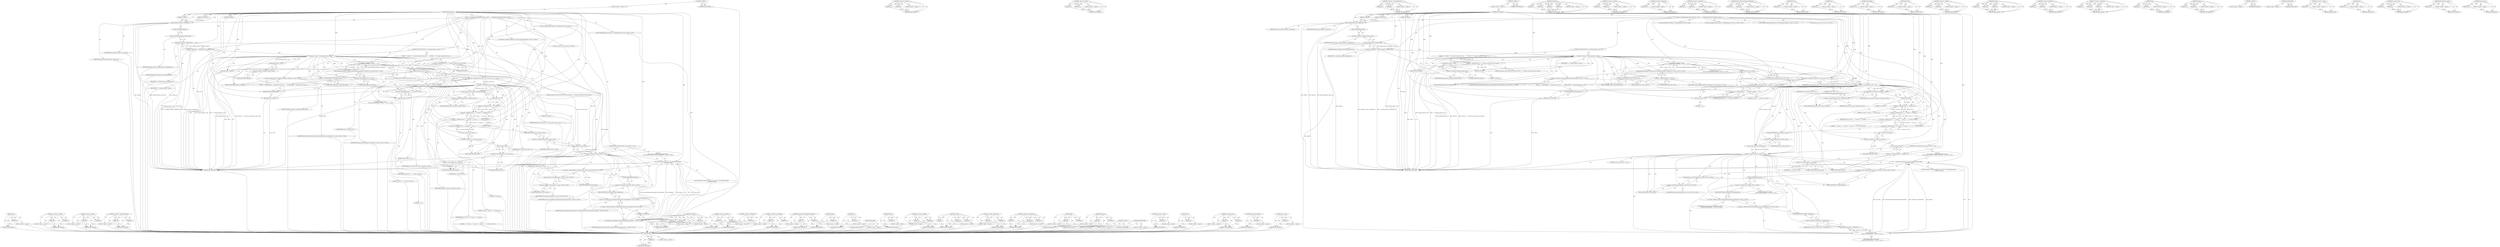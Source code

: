 digraph "pause_count" {
vulnerable_237 [label=<(METHOD,spec)>];
vulnerable_238 [label=<(PARAM,p1)>];
vulnerable_239 [label=<(BLOCK,&lt;empty&gt;,&lt;empty&gt;)>];
vulnerable_240 [label=<(METHOD_RETURN,ANY)>];
vulnerable_220 [label=<(METHOD,&lt;operator&gt;.lessThan)>];
vulnerable_221 [label=<(PARAM,p1)>];
vulnerable_222 [label=<(PARAM,p2)>];
vulnerable_223 [label=<(BLOCK,&lt;empty&gt;,&lt;empty&gt;)>];
vulnerable_224 [label=<(METHOD_RETURN,ANY)>];
vulnerable_173 [label=<(METHOD,&lt;operator&gt;.equals)>];
vulnerable_174 [label=<(PARAM,p1)>];
vulnerable_175 [label=<(PARAM,p2)>];
vulnerable_176 [label=<(BLOCK,&lt;empty&gt;,&lt;empty&gt;)>];
vulnerable_177 [label=<(METHOD_RETURN,ANY)>];
vulnerable_196 [label=<(METHOD,&lt;operator&gt;.indirectFieldAccess)>];
vulnerable_197 [label=<(PARAM,p1)>];
vulnerable_198 [label=<(PARAM,p2)>];
vulnerable_199 [label=<(BLOCK,&lt;empty&gt;,&lt;empty&gt;)>];
vulnerable_200 [label=<(METHOD_RETURN,ANY)>];
vulnerable_6 [label=<(METHOD,&lt;global&gt;)<SUB>1</SUB>>];
vulnerable_7 [label=<(BLOCK,&lt;empty&gt;,&lt;empty&gt;)<SUB>1</SUB>>];
vulnerable_8 [label=<(METHOD,PauseRequest)<SUB>1</SUB>>];
vulnerable_9 [label=<(PARAM,int child_id)<SUB>1</SUB>>];
vulnerable_10 [label=<(PARAM,int request_id)<SUB>2</SUB>>];
vulnerable_11 [label=<(PARAM,bool pause)<SUB>3</SUB>>];
vulnerable_12 [label=<(BLOCK,{
  GlobalRequestID global_id(child_id, request...,{
  GlobalRequestID global_id(child_id, request...)<SUB>3</SUB>>];
vulnerable_13 [label="<(LOCAL,GlobalRequestID global_id: GlobalRequestID)<SUB>4</SUB>>"];
vulnerable_14 [label=<(global_id,global_id(child_id, request_id))<SUB>4</SUB>>];
vulnerable_15 [label=<(IDENTIFIER,child_id,global_id(child_id, request_id))<SUB>4</SUB>>];
vulnerable_16 [label=<(IDENTIFIER,request_id,global_id(child_id, request_id))<SUB>4</SUB>>];
vulnerable_17 [label="<(LOCAL,PendingRequestList.iterator i: PendingRequestList.iterator)<SUB>5</SUB>>"];
vulnerable_18 [label=<(&lt;operator&gt;.assignment,i = pending_requests_.find(global_id))<SUB>5</SUB>>];
vulnerable_19 [label=<(IDENTIFIER,i,i = pending_requests_.find(global_id))<SUB>5</SUB>>];
vulnerable_20 [label=<(find,pending_requests_.find(global_id))<SUB>5</SUB>>];
vulnerable_21 [label=<(&lt;operator&gt;.fieldAccess,pending_requests_.find)<SUB>5</SUB>>];
vulnerable_22 [label=<(IDENTIFIER,pending_requests_,pending_requests_.find(global_id))<SUB>5</SUB>>];
vulnerable_23 [label=<(FIELD_IDENTIFIER,find,find)<SUB>5</SUB>>];
vulnerable_24 [label=<(IDENTIFIER,global_id,pending_requests_.find(global_id))<SUB>5</SUB>>];
vulnerable_25 [label=<(CONTROL_STRUCTURE,IF,if (i == pending_requests_.end()))<SUB>6</SUB>>];
vulnerable_26 [label=<(&lt;operator&gt;.equals,i == pending_requests_.end())<SUB>6</SUB>>];
vulnerable_27 [label=<(IDENTIFIER,i,i == pending_requests_.end())<SUB>6</SUB>>];
vulnerable_28 [label=<(end,pending_requests_.end())<SUB>6</SUB>>];
vulnerable_29 [label=<(&lt;operator&gt;.fieldAccess,pending_requests_.end)<SUB>6</SUB>>];
vulnerable_30 [label=<(IDENTIFIER,pending_requests_,pending_requests_.end())<SUB>6</SUB>>];
vulnerable_31 [label=<(FIELD_IDENTIFIER,end,end)<SUB>6</SUB>>];
vulnerable_32 [label=<(BLOCK,{
    DVLOG(1) &lt;&lt; &quot;Pausing a request that wasn'...,{
    DVLOG(1) &lt;&lt; &quot;Pausing a request that wasn'...)<SUB>6</SUB>>];
vulnerable_33 [label=<(&lt;operator&gt;.shiftLeft,DVLOG(1) &lt;&lt; &quot;Pausing a request that wasn't found&quot;)<SUB>7</SUB>>];
vulnerable_34 [label=<(DVLOG,DVLOG(1))<SUB>7</SUB>>];
vulnerable_35 [label=<(LITERAL,1,DVLOG(1))<SUB>7</SUB>>];
vulnerable_36 [label=<(LITERAL,&quot;Pausing a request that wasn't found&quot;,DVLOG(1) &lt;&lt; &quot;Pausing a request that wasn't found&quot;)<SUB>7</SUB>>];
vulnerable_37 [label=<(RETURN,return;,return;)<SUB>8</SUB>>];
vulnerable_38 [label="<(LOCAL,ResourceRequestInfoImpl* info: ResourceRequestInfoImpl*)<SUB>11</SUB>>"];
vulnerable_39 [label="<(&lt;operator&gt;.assignment,* info =
      ResourceRequestInfoImpl::ForRequ...)<SUB>11</SUB>>"];
vulnerable_40 [label="<(IDENTIFIER,info,* info =
      ResourceRequestInfoImpl::ForRequ...)<SUB>11</SUB>>"];
vulnerable_41 [label="<(ResourceRequestInfoImpl.ForRequest,ResourceRequestInfoImpl::ForRequest(i-&gt;second))<SUB>12</SUB>>"];
vulnerable_42 [label="<(&lt;operator&gt;.fieldAccess,ResourceRequestInfoImpl::ForRequest)<SUB>12</SUB>>"];
vulnerable_43 [label="<(IDENTIFIER,ResourceRequestInfoImpl,ResourceRequestInfoImpl::ForRequest(i-&gt;second))<SUB>12</SUB>>"];
vulnerable_44 [label=<(FIELD_IDENTIFIER,ForRequest,ForRequest)<SUB>12</SUB>>];
vulnerable_45 [label=<(&lt;operator&gt;.indirectFieldAccess,i-&gt;second)<SUB>12</SUB>>];
vulnerable_46 [label="<(IDENTIFIER,i,ResourceRequestInfoImpl::ForRequest(i-&gt;second))<SUB>12</SUB>>"];
vulnerable_47 [label=<(FIELD_IDENTIFIER,second,second)<SUB>12</SUB>>];
vulnerable_48 [label="<(LOCAL,int pause_count: int)<SUB>13</SUB>>"];
vulnerable_49 [label=<(&lt;operator&gt;.assignment,pause_count = info-&gt;pause_count() + (pause ? 1 ...)<SUB>13</SUB>>];
vulnerable_50 [label=<(IDENTIFIER,pause_count,pause_count = info-&gt;pause_count() + (pause ? 1 ...)<SUB>13</SUB>>];
vulnerable_51 [label="<(&lt;operator&gt;.addition,info-&gt;pause_count() + (pause ? 1 : -1))<SUB>13</SUB>>"];
vulnerable_52 [label=<(pause_count,info-&gt;pause_count())<SUB>13</SUB>>];
vulnerable_53 [label=<(&lt;operator&gt;.indirectFieldAccess,info-&gt;pause_count)<SUB>13</SUB>>];
vulnerable_54 [label=<(IDENTIFIER,info,info-&gt;pause_count())<SUB>13</SUB>>];
vulnerable_55 [label=<(FIELD_IDENTIFIER,pause_count,pause_count)<SUB>13</SUB>>];
vulnerable_56 [label="<(&lt;operator&gt;.conditional,pause ? 1 : -1)<SUB>13</SUB>>"];
vulnerable_57 [label="<(IDENTIFIER,pause,pause ? 1 : -1)<SUB>13</SUB>>"];
vulnerable_58 [label="<(LITERAL,1,pause ? 1 : -1)<SUB>13</SUB>>"];
vulnerable_59 [label=<(&lt;operator&gt;.minus,-1)<SUB>13</SUB>>];
vulnerable_60 [label=<(LITERAL,1,-1)<SUB>13</SUB>>];
vulnerable_61 [label=<(CONTROL_STRUCTURE,IF,if (pause_count &lt; 0))<SUB>14</SUB>>];
vulnerable_62 [label=<(&lt;operator&gt;.lessThan,pause_count &lt; 0)<SUB>14</SUB>>];
vulnerable_63 [label=<(IDENTIFIER,pause_count,pause_count &lt; 0)<SUB>14</SUB>>];
vulnerable_64 [label=<(LITERAL,0,pause_count &lt; 0)<SUB>14</SUB>>];
vulnerable_65 [label=<(BLOCK,{
    NOTREACHED();  // Unbalanced call to paus...,{
    NOTREACHED();  // Unbalanced call to paus...)<SUB>14</SUB>>];
vulnerable_66 [label=<(NOTREACHED,NOTREACHED())<SUB>15</SUB>>];
vulnerable_67 [label=<(RETURN,return;,return;)<SUB>16</SUB>>];
vulnerable_68 [label=<(set_pause_count,info-&gt;set_pause_count(pause_count))<SUB>18</SUB>>];
vulnerable_69 [label=<(&lt;operator&gt;.indirectFieldAccess,info-&gt;set_pause_count)<SUB>18</SUB>>];
vulnerable_70 [label=<(IDENTIFIER,info,info-&gt;set_pause_count(pause_count))<SUB>18</SUB>>];
vulnerable_71 [label=<(FIELD_IDENTIFIER,set_pause_count,set_pause_count)<SUB>18</SUB>>];
vulnerable_72 [label=<(IDENTIFIER,pause_count,info-&gt;set_pause_count(pause_count))<SUB>18</SUB>>];
vulnerable_73 [label="<(&lt;operator&gt;.shiftLeft,VLOG(1) &lt;&lt; &quot;To pause (&quot; &lt;&lt; pause &lt;&lt; &quot;): &quot; &lt;&lt; i-...)<SUB>20</SUB>>"];
vulnerable_74 [label="<(&lt;operator&gt;.shiftLeft,VLOG(1) &lt;&lt; &quot;To pause (&quot; &lt;&lt; pause &lt;&lt; &quot;): &quot;)<SUB>20</SUB>>"];
vulnerable_75 [label=<(&lt;operator&gt;.shiftLeft,VLOG(1) &lt;&lt; &quot;To pause (&quot; &lt;&lt; pause)<SUB>20</SUB>>];
vulnerable_76 [label=<(&lt;operator&gt;.shiftLeft,VLOG(1) &lt;&lt; &quot;To pause (&quot;)<SUB>20</SUB>>];
vulnerable_77 [label=<(VLOG,VLOG(1))<SUB>20</SUB>>];
vulnerable_78 [label=<(LITERAL,1,VLOG(1))<SUB>20</SUB>>];
vulnerable_79 [label=<(LITERAL,&quot;To pause (&quot;,VLOG(1) &lt;&lt; &quot;To pause (&quot;)<SUB>20</SUB>>];
vulnerable_80 [label=<(IDENTIFIER,pause,VLOG(1) &lt;&lt; &quot;To pause (&quot; &lt;&lt; pause)<SUB>20</SUB>>];
vulnerable_81 [label="<(LITERAL,&quot;): &quot;,VLOG(1) &lt;&lt; &quot;To pause (&quot; &lt;&lt; pause &lt;&lt; &quot;): &quot;)<SUB>20</SUB>>"];
vulnerable_82 [label=<(spec,i-&gt;second-&gt;url().spec())<SUB>20</SUB>>];
vulnerable_83 [label=<(&lt;operator&gt;.fieldAccess,i-&gt;second-&gt;url().spec)<SUB>20</SUB>>];
vulnerable_84 [label=<(url,i-&gt;second-&gt;url())<SUB>20</SUB>>];
vulnerable_85 [label=<(&lt;operator&gt;.indirectFieldAccess,i-&gt;second-&gt;url)<SUB>20</SUB>>];
vulnerable_86 [label=<(&lt;operator&gt;.indirectFieldAccess,i-&gt;second)<SUB>20</SUB>>];
vulnerable_87 [label=<(IDENTIFIER,i,i-&gt;second-&gt;url())<SUB>20</SUB>>];
vulnerable_88 [label=<(FIELD_IDENTIFIER,second,second)<SUB>20</SUB>>];
vulnerable_89 [label=<(FIELD_IDENTIFIER,url,url)<SUB>20</SUB>>];
vulnerable_90 [label=<(FIELD_IDENTIFIER,spec,spec)<SUB>20</SUB>>];
vulnerable_91 [label=<(CONTROL_STRUCTURE,IF,if (info-&gt;pause_count() == 0))<SUB>22</SUB>>];
vulnerable_92 [label=<(&lt;operator&gt;.equals,info-&gt;pause_count() == 0)<SUB>22</SUB>>];
vulnerable_93 [label=<(pause_count,info-&gt;pause_count())<SUB>22</SUB>>];
vulnerable_94 [label=<(&lt;operator&gt;.indirectFieldAccess,info-&gt;pause_count)<SUB>22</SUB>>];
vulnerable_95 [label=<(IDENTIFIER,info,info-&gt;pause_count())<SUB>22</SUB>>];
vulnerable_96 [label=<(FIELD_IDENTIFIER,pause_count,pause_count)<SUB>22</SUB>>];
vulnerable_97 [label=<(LITERAL,0,info-&gt;pause_count() == 0)<SUB>22</SUB>>];
vulnerable_98 [label="<(BLOCK,{
     MessageLoop::current()-&gt;PostTask(FROM_HE...,{
     MessageLoop::current()-&gt;PostTask(FROM_HE...)<SUB>22</SUB>>"];
vulnerable_99 [label="<(PostTask,MessageLoop::current()-&gt;PostTask(FROM_HERE,
   ...)<SUB>23</SUB>>"];
vulnerable_100 [label="<(&lt;operator&gt;.indirectFieldAccess,MessageLoop::current()-&gt;PostTask)<SUB>23</SUB>>"];
vulnerable_101 [label="<(MessageLoop.current,MessageLoop::current())<SUB>23</SUB>>"];
vulnerable_102 [label="<(&lt;operator&gt;.fieldAccess,MessageLoop::current)<SUB>23</SUB>>"];
vulnerable_103 [label="<(IDENTIFIER,MessageLoop,MessageLoop::current())<SUB>23</SUB>>"];
vulnerable_104 [label=<(FIELD_IDENTIFIER,current,current)<SUB>23</SUB>>];
vulnerable_105 [label=<(FIELD_IDENTIFIER,PostTask,PostTask)<SUB>23</SUB>>];
vulnerable_106 [label="<(IDENTIFIER,FROM_HERE,MessageLoop::current()-&gt;PostTask(FROM_HERE,
   ...)<SUB>23</SUB>>"];
vulnerable_107 [label="<(base.Bind,base::Bind(
            &amp;ResourceDispatcherHost...)<SUB>24</SUB>>"];
vulnerable_108 [label="<(&lt;operator&gt;.fieldAccess,base::Bind)<SUB>24</SUB>>"];
vulnerable_109 [label="<(IDENTIFIER,base,base::Bind(
            &amp;ResourceDispatcherHost...)<SUB>24</SUB>>"];
vulnerable_110 [label=<(FIELD_IDENTIFIER,Bind,Bind)<SUB>24</SUB>>];
vulnerable_111 [label="<(&lt;operator&gt;.addressOf,&amp;ResourceDispatcherHostImpl::ResumeRequest)<SUB>25</SUB>>"];
vulnerable_112 [label="<(&lt;operator&gt;.fieldAccess,ResourceDispatcherHostImpl::ResumeRequest)<SUB>25</SUB>>"];
vulnerable_113 [label="<(IDENTIFIER,ResourceDispatcherHostImpl,base::Bind(
            &amp;ResourceDispatcherHost...)<SUB>25</SUB>>"];
vulnerable_114 [label=<(FIELD_IDENTIFIER,ResumeRequest,ResumeRequest)<SUB>25</SUB>>];
vulnerable_115 [label=<(GetWeakPtr,weak_factory_.GetWeakPtr())<SUB>26</SUB>>];
vulnerable_116 [label=<(&lt;operator&gt;.fieldAccess,weak_factory_.GetWeakPtr)<SUB>26</SUB>>];
vulnerable_117 [label=<(IDENTIFIER,weak_factory_,weak_factory_.GetWeakPtr())<SUB>26</SUB>>];
vulnerable_118 [label=<(FIELD_IDENTIFIER,GetWeakPtr,GetWeakPtr)<SUB>26</SUB>>];
vulnerable_119 [label="<(IDENTIFIER,global_id,base::Bind(
            &amp;ResourceDispatcherHost...)<SUB>27</SUB>>"];
vulnerable_120 [label=<(METHOD_RETURN,void)<SUB>1</SUB>>];
vulnerable_122 [label=<(METHOD_RETURN,ANY)<SUB>1</SUB>>];
vulnerable_255 [label=<(METHOD,base.Bind)>];
vulnerable_256 [label=<(PARAM,p1)>];
vulnerable_257 [label=<(PARAM,p2)>];
vulnerable_258 [label=<(PARAM,p3)>];
vulnerable_259 [label=<(PARAM,p4)>];
vulnerable_260 [label=<(BLOCK,&lt;empty&gt;,&lt;empty&gt;)>];
vulnerable_261 [label=<(METHOD_RETURN,ANY)>];
vulnerable_201 [label=<(METHOD,&lt;operator&gt;.addition)>];
vulnerable_202 [label=<(PARAM,p1)>];
vulnerable_203 [label=<(PARAM,p2)>];
vulnerable_204 [label=<(BLOCK,&lt;empty&gt;,&lt;empty&gt;)>];
vulnerable_205 [label=<(METHOD_RETURN,ANY)>];
vulnerable_262 [label=<(METHOD,&lt;operator&gt;.addressOf)>];
vulnerable_263 [label=<(PARAM,p1)>];
vulnerable_264 [label=<(BLOCK,&lt;empty&gt;,&lt;empty&gt;)>];
vulnerable_265 [label=<(METHOD_RETURN,ANY)>];
vulnerable_158 [label=<(METHOD,&lt;operator&gt;.assignment)>];
vulnerable_159 [label=<(PARAM,p1)>];
vulnerable_160 [label=<(PARAM,p2)>];
vulnerable_161 [label=<(BLOCK,&lt;empty&gt;,&lt;empty&gt;)>];
vulnerable_162 [label=<(METHOD_RETURN,ANY)>];
vulnerable_191 [label=<(METHOD,ResourceRequestInfoImpl.ForRequest)>];
vulnerable_192 [label=<(PARAM,p1)>];
vulnerable_193 [label=<(PARAM,p2)>];
vulnerable_194 [label=<(BLOCK,&lt;empty&gt;,&lt;empty&gt;)>];
vulnerable_195 [label=<(METHOD_RETURN,ANY)>];
vulnerable_233 [label=<(METHOD,VLOG)>];
vulnerable_234 [label=<(PARAM,p1)>];
vulnerable_235 [label=<(BLOCK,&lt;empty&gt;,&lt;empty&gt;)>];
vulnerable_236 [label=<(METHOD_RETURN,ANY)>];
vulnerable_241 [label=<(METHOD,url)>];
vulnerable_242 [label=<(PARAM,p1)>];
vulnerable_243 [label=<(BLOCK,&lt;empty&gt;,&lt;empty&gt;)>];
vulnerable_244 [label=<(METHOD_RETURN,ANY)>];
vulnerable_266 [label=<(METHOD,GetWeakPtr)>];
vulnerable_267 [label=<(PARAM,p1)>];
vulnerable_268 [label=<(BLOCK,&lt;empty&gt;,&lt;empty&gt;)>];
vulnerable_269 [label=<(METHOD_RETURN,ANY)>];
vulnerable_187 [label=<(METHOD,DVLOG)>];
vulnerable_188 [label=<(PARAM,p1)>];
vulnerable_189 [label=<(BLOCK,&lt;empty&gt;,&lt;empty&gt;)>];
vulnerable_190 [label=<(METHOD_RETURN,ANY)>];
vulnerable_182 [label=<(METHOD,&lt;operator&gt;.shiftLeft)>];
vulnerable_183 [label=<(PARAM,p1)>];
vulnerable_184 [label=<(PARAM,p2)>];
vulnerable_185 [label=<(BLOCK,&lt;empty&gt;,&lt;empty&gt;)>];
vulnerable_186 [label=<(METHOD_RETURN,ANY)>];
vulnerable_245 [label=<(METHOD,PostTask)>];
vulnerable_246 [label=<(PARAM,p1)>];
vulnerable_247 [label=<(PARAM,p2)>];
vulnerable_248 [label=<(PARAM,p3)>];
vulnerable_249 [label=<(BLOCK,&lt;empty&gt;,&lt;empty&gt;)>];
vulnerable_250 [label=<(METHOD_RETURN,ANY)>];
vulnerable_168 [label=<(METHOD,&lt;operator&gt;.fieldAccess)>];
vulnerable_169 [label=<(PARAM,p1)>];
vulnerable_170 [label=<(PARAM,p2)>];
vulnerable_171 [label=<(BLOCK,&lt;empty&gt;,&lt;empty&gt;)>];
vulnerable_172 [label=<(METHOD_RETURN,ANY)>];
vulnerable_210 [label=<(METHOD,&lt;operator&gt;.conditional)>];
vulnerable_211 [label=<(PARAM,p1)>];
vulnerable_212 [label=<(PARAM,p2)>];
vulnerable_213 [label=<(PARAM,p3)>];
vulnerable_214 [label=<(BLOCK,&lt;empty&gt;,&lt;empty&gt;)>];
vulnerable_215 [label=<(METHOD_RETURN,ANY)>];
vulnerable_163 [label=<(METHOD,find)>];
vulnerable_164 [label=<(PARAM,p1)>];
vulnerable_165 [label=<(PARAM,p2)>];
vulnerable_166 [label=<(BLOCK,&lt;empty&gt;,&lt;empty&gt;)>];
vulnerable_167 [label=<(METHOD_RETURN,ANY)>];
vulnerable_153 [label=<(METHOD,global_id)>];
vulnerable_154 [label=<(PARAM,p1)>];
vulnerable_155 [label=<(PARAM,p2)>];
vulnerable_156 [label=<(BLOCK,&lt;empty&gt;,&lt;empty&gt;)>];
vulnerable_157 [label=<(METHOD_RETURN,ANY)>];
vulnerable_147 [label=<(METHOD,&lt;global&gt;)<SUB>1</SUB>>];
vulnerable_148 [label=<(BLOCK,&lt;empty&gt;,&lt;empty&gt;)>];
vulnerable_149 [label=<(METHOD_RETURN,ANY)>];
vulnerable_225 [label=<(METHOD,NOTREACHED)>];
vulnerable_226 [label=<(BLOCK,&lt;empty&gt;,&lt;empty&gt;)>];
vulnerable_227 [label=<(METHOD_RETURN,ANY)>];
vulnerable_216 [label=<(METHOD,&lt;operator&gt;.minus)>];
vulnerable_217 [label=<(PARAM,p1)>];
vulnerable_218 [label=<(BLOCK,&lt;empty&gt;,&lt;empty&gt;)>];
vulnerable_219 [label=<(METHOD_RETURN,ANY)>];
vulnerable_178 [label=<(METHOD,end)>];
vulnerable_179 [label=<(PARAM,p1)>];
vulnerable_180 [label=<(BLOCK,&lt;empty&gt;,&lt;empty&gt;)>];
vulnerable_181 [label=<(METHOD_RETURN,ANY)>];
vulnerable_228 [label=<(METHOD,set_pause_count)>];
vulnerable_229 [label=<(PARAM,p1)>];
vulnerable_230 [label=<(PARAM,p2)>];
vulnerable_231 [label=<(BLOCK,&lt;empty&gt;,&lt;empty&gt;)>];
vulnerable_232 [label=<(METHOD_RETURN,ANY)>];
vulnerable_251 [label=<(METHOD,MessageLoop.current)>];
vulnerable_252 [label=<(PARAM,p1)>];
vulnerable_253 [label=<(BLOCK,&lt;empty&gt;,&lt;empty&gt;)>];
vulnerable_254 [label=<(METHOD_RETURN,ANY)>];
vulnerable_206 [label=<(METHOD,pause_count)>];
vulnerable_207 [label=<(PARAM,p1)>];
vulnerable_208 [label=<(BLOCK,&lt;empty&gt;,&lt;empty&gt;)>];
vulnerable_209 [label=<(METHOD_RETURN,ANY)>];
fixed_234 [label=<(METHOD,spec)>];
fixed_235 [label=<(PARAM,p1)>];
fixed_236 [label=<(BLOCK,&lt;empty&gt;,&lt;empty&gt;)>];
fixed_237 [label=<(METHOD_RETURN,ANY)>];
fixed_217 [label=<(METHOD,&lt;operator&gt;.lessThan)>];
fixed_218 [label=<(PARAM,p1)>];
fixed_219 [label=<(PARAM,p2)>];
fixed_220 [label=<(BLOCK,&lt;empty&gt;,&lt;empty&gt;)>];
fixed_221 [label=<(METHOD_RETURN,ANY)>];
fixed_170 [label=<(METHOD,&lt;operator&gt;.equals)>];
fixed_171 [label=<(PARAM,p1)>];
fixed_172 [label=<(PARAM,p2)>];
fixed_173 [label=<(BLOCK,&lt;empty&gt;,&lt;empty&gt;)>];
fixed_174 [label=<(METHOD_RETURN,ANY)>];
fixed_193 [label=<(METHOD,&lt;operator&gt;.indirectFieldAccess)>];
fixed_194 [label=<(PARAM,p1)>];
fixed_195 [label=<(PARAM,p2)>];
fixed_196 [label=<(BLOCK,&lt;empty&gt;,&lt;empty&gt;)>];
fixed_197 [label=<(METHOD_RETURN,ANY)>];
fixed_6 [label=<(METHOD,&lt;global&gt;)<SUB>1</SUB>>];
fixed_7 [label=<(BLOCK,&lt;empty&gt;,&lt;empty&gt;)<SUB>1</SUB>>];
fixed_8 [label=<(METHOD,PauseRequest)<SUB>1</SUB>>];
fixed_9 [label=<(PARAM,int child_id)<SUB>1</SUB>>];
fixed_10 [label=<(PARAM,int request_id)<SUB>2</SUB>>];
fixed_11 [label=<(PARAM,bool pause)<SUB>3</SUB>>];
fixed_12 [label=<(BLOCK,{
  GlobalRequestID global_id(child_id, request...,{
  GlobalRequestID global_id(child_id, request...)<SUB>3</SUB>>];
fixed_13 [label="<(LOCAL,GlobalRequestID global_id: GlobalRequestID)<SUB>4</SUB>>"];
fixed_14 [label=<(global_id,global_id(child_id, request_id))<SUB>4</SUB>>];
fixed_15 [label=<(IDENTIFIER,child_id,global_id(child_id, request_id))<SUB>4</SUB>>];
fixed_16 [label=<(IDENTIFIER,request_id,global_id(child_id, request_id))<SUB>4</SUB>>];
fixed_17 [label="<(LOCAL,PendingRequestList.iterator i: PendingRequestList.iterator)<SUB>5</SUB>>"];
fixed_18 [label=<(&lt;operator&gt;.assignment,i = pending_requests_.find(global_id))<SUB>5</SUB>>];
fixed_19 [label=<(IDENTIFIER,i,i = pending_requests_.find(global_id))<SUB>5</SUB>>];
fixed_20 [label=<(find,pending_requests_.find(global_id))<SUB>5</SUB>>];
fixed_21 [label=<(&lt;operator&gt;.fieldAccess,pending_requests_.find)<SUB>5</SUB>>];
fixed_22 [label=<(IDENTIFIER,pending_requests_,pending_requests_.find(global_id))<SUB>5</SUB>>];
fixed_23 [label=<(FIELD_IDENTIFIER,find,find)<SUB>5</SUB>>];
fixed_24 [label=<(IDENTIFIER,global_id,pending_requests_.find(global_id))<SUB>5</SUB>>];
fixed_25 [label=<(CONTROL_STRUCTURE,IF,if (i == pending_requests_.end()))<SUB>6</SUB>>];
fixed_26 [label=<(&lt;operator&gt;.equals,i == pending_requests_.end())<SUB>6</SUB>>];
fixed_27 [label=<(IDENTIFIER,i,i == pending_requests_.end())<SUB>6</SUB>>];
fixed_28 [label=<(end,pending_requests_.end())<SUB>6</SUB>>];
fixed_29 [label=<(&lt;operator&gt;.fieldAccess,pending_requests_.end)<SUB>6</SUB>>];
fixed_30 [label=<(IDENTIFIER,pending_requests_,pending_requests_.end())<SUB>6</SUB>>];
fixed_31 [label=<(FIELD_IDENTIFIER,end,end)<SUB>6</SUB>>];
fixed_32 [label=<(BLOCK,{
    DVLOG(1) &lt;&lt; &quot;Pausing a request that wasn'...,{
    DVLOG(1) &lt;&lt; &quot;Pausing a request that wasn'...)<SUB>6</SUB>>];
fixed_33 [label=<(&lt;operator&gt;.shiftLeft,DVLOG(1) &lt;&lt; &quot;Pausing a request that wasn't found&quot;)<SUB>7</SUB>>];
fixed_34 [label=<(DVLOG,DVLOG(1))<SUB>7</SUB>>];
fixed_35 [label=<(LITERAL,1,DVLOG(1))<SUB>7</SUB>>];
fixed_36 [label=<(LITERAL,&quot;Pausing a request that wasn't found&quot;,DVLOG(1) &lt;&lt; &quot;Pausing a request that wasn't found&quot;)<SUB>7</SUB>>];
fixed_37 [label=<(RETURN,return;,return;)<SUB>8</SUB>>];
fixed_38 [label="<(LOCAL,ResourceRequestInfoImpl* info: ResourceRequestInfoImpl*)<SUB>11</SUB>>"];
fixed_39 [label="<(&lt;operator&gt;.assignment,* info =
      ResourceRequestInfoImpl::ForRequ...)<SUB>11</SUB>>"];
fixed_40 [label="<(IDENTIFIER,info,* info =
      ResourceRequestInfoImpl::ForRequ...)<SUB>11</SUB>>"];
fixed_41 [label="<(ResourceRequestInfoImpl.ForRequest,ResourceRequestInfoImpl::ForRequest(i-&gt;second))<SUB>12</SUB>>"];
fixed_42 [label="<(&lt;operator&gt;.fieldAccess,ResourceRequestInfoImpl::ForRequest)<SUB>12</SUB>>"];
fixed_43 [label="<(IDENTIFIER,ResourceRequestInfoImpl,ResourceRequestInfoImpl::ForRequest(i-&gt;second))<SUB>12</SUB>>"];
fixed_44 [label=<(FIELD_IDENTIFIER,ForRequest,ForRequest)<SUB>12</SUB>>];
fixed_45 [label=<(&lt;operator&gt;.indirectFieldAccess,i-&gt;second)<SUB>12</SUB>>];
fixed_46 [label="<(IDENTIFIER,i,ResourceRequestInfoImpl::ForRequest(i-&gt;second))<SUB>12</SUB>>"];
fixed_47 [label=<(FIELD_IDENTIFIER,second,second)<SUB>12</SUB>>];
fixed_48 [label="<(LOCAL,int pause_count: int)<SUB>13</SUB>>"];
fixed_49 [label=<(&lt;operator&gt;.assignment,pause_count = info-&gt;pause_count() + (pause ? 1 ...)<SUB>13</SUB>>];
fixed_50 [label=<(IDENTIFIER,pause_count,pause_count = info-&gt;pause_count() + (pause ? 1 ...)<SUB>13</SUB>>];
fixed_51 [label="<(&lt;operator&gt;.addition,info-&gt;pause_count() + (pause ? 1 : -1))<SUB>13</SUB>>"];
fixed_52 [label=<(pause_count,info-&gt;pause_count())<SUB>13</SUB>>];
fixed_53 [label=<(&lt;operator&gt;.indirectFieldAccess,info-&gt;pause_count)<SUB>13</SUB>>];
fixed_54 [label=<(IDENTIFIER,info,info-&gt;pause_count())<SUB>13</SUB>>];
fixed_55 [label=<(FIELD_IDENTIFIER,pause_count,pause_count)<SUB>13</SUB>>];
fixed_56 [label="<(&lt;operator&gt;.conditional,pause ? 1 : -1)<SUB>13</SUB>>"];
fixed_57 [label="<(IDENTIFIER,pause,pause ? 1 : -1)<SUB>13</SUB>>"];
fixed_58 [label="<(LITERAL,1,pause ? 1 : -1)<SUB>13</SUB>>"];
fixed_59 [label=<(&lt;operator&gt;.minus,-1)<SUB>13</SUB>>];
fixed_60 [label=<(LITERAL,1,-1)<SUB>13</SUB>>];
fixed_61 [label=<(CONTROL_STRUCTURE,IF,if (pause_count &lt; 0))<SUB>14</SUB>>];
fixed_62 [label=<(&lt;operator&gt;.lessThan,pause_count &lt; 0)<SUB>14</SUB>>];
fixed_63 [label=<(IDENTIFIER,pause_count,pause_count &lt; 0)<SUB>14</SUB>>];
fixed_64 [label=<(LITERAL,0,pause_count &lt; 0)<SUB>14</SUB>>];
fixed_65 [label=<(BLOCK,{
    NOTREACHED();  // Unbalanced call to paus...,{
    NOTREACHED();  // Unbalanced call to paus...)<SUB>14</SUB>>];
fixed_66 [label=<(NOTREACHED,NOTREACHED())<SUB>15</SUB>>];
fixed_67 [label=<(RETURN,return;,return;)<SUB>16</SUB>>];
fixed_68 [label=<(set_pause_count,info-&gt;set_pause_count(pause_count))<SUB>18</SUB>>];
fixed_69 [label=<(&lt;operator&gt;.indirectFieldAccess,info-&gt;set_pause_count)<SUB>18</SUB>>];
fixed_70 [label=<(IDENTIFIER,info,info-&gt;set_pause_count(pause_count))<SUB>18</SUB>>];
fixed_71 [label=<(FIELD_IDENTIFIER,set_pause_count,set_pause_count)<SUB>18</SUB>>];
fixed_72 [label=<(IDENTIFIER,pause_count,info-&gt;set_pause_count(pause_count))<SUB>18</SUB>>];
fixed_73 [label="<(&lt;operator&gt;.shiftLeft,VLOG(1) &lt;&lt; &quot;To pause (&quot; &lt;&lt; pause &lt;&lt; &quot;): &quot; &lt;&lt; i-...)<SUB>20</SUB>>"];
fixed_74 [label="<(&lt;operator&gt;.shiftLeft,VLOG(1) &lt;&lt; &quot;To pause (&quot; &lt;&lt; pause &lt;&lt; &quot;): &quot;)<SUB>20</SUB>>"];
fixed_75 [label=<(&lt;operator&gt;.shiftLeft,VLOG(1) &lt;&lt; &quot;To pause (&quot; &lt;&lt; pause)<SUB>20</SUB>>];
fixed_76 [label=<(&lt;operator&gt;.shiftLeft,VLOG(1) &lt;&lt; &quot;To pause (&quot;)<SUB>20</SUB>>];
fixed_77 [label=<(VLOG,VLOG(1))<SUB>20</SUB>>];
fixed_78 [label=<(LITERAL,1,VLOG(1))<SUB>20</SUB>>];
fixed_79 [label=<(LITERAL,&quot;To pause (&quot;,VLOG(1) &lt;&lt; &quot;To pause (&quot;)<SUB>20</SUB>>];
fixed_80 [label=<(IDENTIFIER,pause,VLOG(1) &lt;&lt; &quot;To pause (&quot; &lt;&lt; pause)<SUB>20</SUB>>];
fixed_81 [label="<(LITERAL,&quot;): &quot;,VLOG(1) &lt;&lt; &quot;To pause (&quot; &lt;&lt; pause &lt;&lt; &quot;): &quot;)<SUB>20</SUB>>"];
fixed_82 [label=<(spec,i-&gt;second-&gt;url().spec())<SUB>20</SUB>>];
fixed_83 [label=<(&lt;operator&gt;.fieldAccess,i-&gt;second-&gt;url().spec)<SUB>20</SUB>>];
fixed_84 [label=<(url,i-&gt;second-&gt;url())<SUB>20</SUB>>];
fixed_85 [label=<(&lt;operator&gt;.indirectFieldAccess,i-&gt;second-&gt;url)<SUB>20</SUB>>];
fixed_86 [label=<(&lt;operator&gt;.indirectFieldAccess,i-&gt;second)<SUB>20</SUB>>];
fixed_87 [label=<(IDENTIFIER,i,i-&gt;second-&gt;url())<SUB>20</SUB>>];
fixed_88 [label=<(FIELD_IDENTIFIER,second,second)<SUB>20</SUB>>];
fixed_89 [label=<(FIELD_IDENTIFIER,url,url)<SUB>20</SUB>>];
fixed_90 [label=<(FIELD_IDENTIFIER,spec,spec)<SUB>20</SUB>>];
fixed_91 [label=<(CONTROL_STRUCTURE,IF,if (info-&gt;pause_count() == 0))<SUB>22</SUB>>];
fixed_92 [label=<(&lt;operator&gt;.equals,info-&gt;pause_count() == 0)<SUB>22</SUB>>];
fixed_93 [label=<(pause_count,info-&gt;pause_count())<SUB>22</SUB>>];
fixed_94 [label=<(&lt;operator&gt;.indirectFieldAccess,info-&gt;pause_count)<SUB>22</SUB>>];
fixed_95 [label=<(IDENTIFIER,info,info-&gt;pause_count())<SUB>22</SUB>>];
fixed_96 [label=<(FIELD_IDENTIFIER,pause_count,pause_count)<SUB>22</SUB>>];
fixed_97 [label=<(LITERAL,0,info-&gt;pause_count() == 0)<SUB>22</SUB>>];
fixed_98 [label="<(BLOCK,{
     MessageLoop::current()-&gt;PostTask(FROM_HE...,{
     MessageLoop::current()-&gt;PostTask(FROM_HE...)<SUB>22</SUB>>"];
fixed_99 [label="<(PostTask,MessageLoop::current()-&gt;PostTask(FROM_HERE,
   ...)<SUB>23</SUB>>"];
fixed_100 [label="<(&lt;operator&gt;.indirectFieldAccess,MessageLoop::current()-&gt;PostTask)<SUB>23</SUB>>"];
fixed_101 [label="<(MessageLoop.current,MessageLoop::current())<SUB>23</SUB>>"];
fixed_102 [label="<(&lt;operator&gt;.fieldAccess,MessageLoop::current)<SUB>23</SUB>>"];
fixed_103 [label="<(IDENTIFIER,MessageLoop,MessageLoop::current())<SUB>23</SUB>>"];
fixed_104 [label=<(FIELD_IDENTIFIER,current,current)<SUB>23</SUB>>];
fixed_105 [label=<(FIELD_IDENTIFIER,PostTask,PostTask)<SUB>23</SUB>>];
fixed_106 [label="<(IDENTIFIER,FROM_HERE,MessageLoop::current()-&gt;PostTask(FROM_HERE,
   ...)<SUB>23</SUB>>"];
fixed_107 [label="<(base.Bind,base::Bind(&amp;ResourceDispatcherHostImpl::ResumeR...)<SUB>24</SUB>>"];
fixed_108 [label="<(&lt;operator&gt;.fieldAccess,base::Bind)<SUB>24</SUB>>"];
fixed_109 [label="<(IDENTIFIER,base,base::Bind(&amp;ResourceDispatcherHostImpl::ResumeR...)<SUB>24</SUB>>"];
fixed_110 [label=<(FIELD_IDENTIFIER,Bind,Bind)<SUB>24</SUB>>];
fixed_111 [label="<(&lt;operator&gt;.addressOf,&amp;ResourceDispatcherHostImpl::ResumeRequest)<SUB>24</SUB>>"];
fixed_112 [label="<(&lt;operator&gt;.fieldAccess,ResourceDispatcherHostImpl::ResumeRequest)<SUB>24</SUB>>"];
fixed_113 [label="<(IDENTIFIER,ResourceDispatcherHostImpl,base::Bind(&amp;ResourceDispatcherHostImpl::ResumeR...)<SUB>24</SUB>>"];
fixed_114 [label=<(FIELD_IDENTIFIER,ResumeRequest,ResumeRequest)<SUB>24</SUB>>];
fixed_115 [label=<(AsWeakPtr,AsWeakPtr())<SUB>25</SUB>>];
fixed_116 [label="<(IDENTIFIER,global_id,base::Bind(&amp;ResourceDispatcherHostImpl::ResumeR...)<SUB>25</SUB>>"];
fixed_117 [label=<(METHOD_RETURN,void)<SUB>1</SUB>>];
fixed_119 [label=<(METHOD_RETURN,ANY)<SUB>1</SUB>>];
fixed_252 [label=<(METHOD,base.Bind)>];
fixed_253 [label=<(PARAM,p1)>];
fixed_254 [label=<(PARAM,p2)>];
fixed_255 [label=<(PARAM,p3)>];
fixed_256 [label=<(PARAM,p4)>];
fixed_257 [label=<(BLOCK,&lt;empty&gt;,&lt;empty&gt;)>];
fixed_258 [label=<(METHOD_RETURN,ANY)>];
fixed_198 [label=<(METHOD,&lt;operator&gt;.addition)>];
fixed_199 [label=<(PARAM,p1)>];
fixed_200 [label=<(PARAM,p2)>];
fixed_201 [label=<(BLOCK,&lt;empty&gt;,&lt;empty&gt;)>];
fixed_202 [label=<(METHOD_RETURN,ANY)>];
fixed_259 [label=<(METHOD,&lt;operator&gt;.addressOf)>];
fixed_260 [label=<(PARAM,p1)>];
fixed_261 [label=<(BLOCK,&lt;empty&gt;,&lt;empty&gt;)>];
fixed_262 [label=<(METHOD_RETURN,ANY)>];
fixed_155 [label=<(METHOD,&lt;operator&gt;.assignment)>];
fixed_156 [label=<(PARAM,p1)>];
fixed_157 [label=<(PARAM,p2)>];
fixed_158 [label=<(BLOCK,&lt;empty&gt;,&lt;empty&gt;)>];
fixed_159 [label=<(METHOD_RETURN,ANY)>];
fixed_188 [label=<(METHOD,ResourceRequestInfoImpl.ForRequest)>];
fixed_189 [label=<(PARAM,p1)>];
fixed_190 [label=<(PARAM,p2)>];
fixed_191 [label=<(BLOCK,&lt;empty&gt;,&lt;empty&gt;)>];
fixed_192 [label=<(METHOD_RETURN,ANY)>];
fixed_230 [label=<(METHOD,VLOG)>];
fixed_231 [label=<(PARAM,p1)>];
fixed_232 [label=<(BLOCK,&lt;empty&gt;,&lt;empty&gt;)>];
fixed_233 [label=<(METHOD_RETURN,ANY)>];
fixed_238 [label=<(METHOD,url)>];
fixed_239 [label=<(PARAM,p1)>];
fixed_240 [label=<(BLOCK,&lt;empty&gt;,&lt;empty&gt;)>];
fixed_241 [label=<(METHOD_RETURN,ANY)>];
fixed_263 [label=<(METHOD,AsWeakPtr)>];
fixed_264 [label=<(BLOCK,&lt;empty&gt;,&lt;empty&gt;)>];
fixed_265 [label=<(METHOD_RETURN,ANY)>];
fixed_184 [label=<(METHOD,DVLOG)>];
fixed_185 [label=<(PARAM,p1)>];
fixed_186 [label=<(BLOCK,&lt;empty&gt;,&lt;empty&gt;)>];
fixed_187 [label=<(METHOD_RETURN,ANY)>];
fixed_179 [label=<(METHOD,&lt;operator&gt;.shiftLeft)>];
fixed_180 [label=<(PARAM,p1)>];
fixed_181 [label=<(PARAM,p2)>];
fixed_182 [label=<(BLOCK,&lt;empty&gt;,&lt;empty&gt;)>];
fixed_183 [label=<(METHOD_RETURN,ANY)>];
fixed_242 [label=<(METHOD,PostTask)>];
fixed_243 [label=<(PARAM,p1)>];
fixed_244 [label=<(PARAM,p2)>];
fixed_245 [label=<(PARAM,p3)>];
fixed_246 [label=<(BLOCK,&lt;empty&gt;,&lt;empty&gt;)>];
fixed_247 [label=<(METHOD_RETURN,ANY)>];
fixed_165 [label=<(METHOD,&lt;operator&gt;.fieldAccess)>];
fixed_166 [label=<(PARAM,p1)>];
fixed_167 [label=<(PARAM,p2)>];
fixed_168 [label=<(BLOCK,&lt;empty&gt;,&lt;empty&gt;)>];
fixed_169 [label=<(METHOD_RETURN,ANY)>];
fixed_207 [label=<(METHOD,&lt;operator&gt;.conditional)>];
fixed_208 [label=<(PARAM,p1)>];
fixed_209 [label=<(PARAM,p2)>];
fixed_210 [label=<(PARAM,p3)>];
fixed_211 [label=<(BLOCK,&lt;empty&gt;,&lt;empty&gt;)>];
fixed_212 [label=<(METHOD_RETURN,ANY)>];
fixed_160 [label=<(METHOD,find)>];
fixed_161 [label=<(PARAM,p1)>];
fixed_162 [label=<(PARAM,p2)>];
fixed_163 [label=<(BLOCK,&lt;empty&gt;,&lt;empty&gt;)>];
fixed_164 [label=<(METHOD_RETURN,ANY)>];
fixed_150 [label=<(METHOD,global_id)>];
fixed_151 [label=<(PARAM,p1)>];
fixed_152 [label=<(PARAM,p2)>];
fixed_153 [label=<(BLOCK,&lt;empty&gt;,&lt;empty&gt;)>];
fixed_154 [label=<(METHOD_RETURN,ANY)>];
fixed_144 [label=<(METHOD,&lt;global&gt;)<SUB>1</SUB>>];
fixed_145 [label=<(BLOCK,&lt;empty&gt;,&lt;empty&gt;)>];
fixed_146 [label=<(METHOD_RETURN,ANY)>];
fixed_222 [label=<(METHOD,NOTREACHED)>];
fixed_223 [label=<(BLOCK,&lt;empty&gt;,&lt;empty&gt;)>];
fixed_224 [label=<(METHOD_RETURN,ANY)>];
fixed_213 [label=<(METHOD,&lt;operator&gt;.minus)>];
fixed_214 [label=<(PARAM,p1)>];
fixed_215 [label=<(BLOCK,&lt;empty&gt;,&lt;empty&gt;)>];
fixed_216 [label=<(METHOD_RETURN,ANY)>];
fixed_175 [label=<(METHOD,end)>];
fixed_176 [label=<(PARAM,p1)>];
fixed_177 [label=<(BLOCK,&lt;empty&gt;,&lt;empty&gt;)>];
fixed_178 [label=<(METHOD_RETURN,ANY)>];
fixed_225 [label=<(METHOD,set_pause_count)>];
fixed_226 [label=<(PARAM,p1)>];
fixed_227 [label=<(PARAM,p2)>];
fixed_228 [label=<(BLOCK,&lt;empty&gt;,&lt;empty&gt;)>];
fixed_229 [label=<(METHOD_RETURN,ANY)>];
fixed_248 [label=<(METHOD,MessageLoop.current)>];
fixed_249 [label=<(PARAM,p1)>];
fixed_250 [label=<(BLOCK,&lt;empty&gt;,&lt;empty&gt;)>];
fixed_251 [label=<(METHOD_RETURN,ANY)>];
fixed_203 [label=<(METHOD,pause_count)>];
fixed_204 [label=<(PARAM,p1)>];
fixed_205 [label=<(BLOCK,&lt;empty&gt;,&lt;empty&gt;)>];
fixed_206 [label=<(METHOD_RETURN,ANY)>];
vulnerable_237 -> vulnerable_238  [key=0, label="AST: "];
vulnerable_237 -> vulnerable_238  [key=1, label="DDG: "];
vulnerable_237 -> vulnerable_239  [key=0, label="AST: "];
vulnerable_237 -> vulnerable_240  [key=0, label="AST: "];
vulnerable_237 -> vulnerable_240  [key=1, label="CFG: "];
vulnerable_238 -> vulnerable_240  [key=0, label="DDG: p1"];
vulnerable_220 -> vulnerable_221  [key=0, label="AST: "];
vulnerable_220 -> vulnerable_221  [key=1, label="DDG: "];
vulnerable_220 -> vulnerable_223  [key=0, label="AST: "];
vulnerable_220 -> vulnerable_222  [key=0, label="AST: "];
vulnerable_220 -> vulnerable_222  [key=1, label="DDG: "];
vulnerable_220 -> vulnerable_224  [key=0, label="AST: "];
vulnerable_220 -> vulnerable_224  [key=1, label="CFG: "];
vulnerable_221 -> vulnerable_224  [key=0, label="DDG: p1"];
vulnerable_222 -> vulnerable_224  [key=0, label="DDG: p2"];
vulnerable_173 -> vulnerable_174  [key=0, label="AST: "];
vulnerable_173 -> vulnerable_174  [key=1, label="DDG: "];
vulnerable_173 -> vulnerable_176  [key=0, label="AST: "];
vulnerable_173 -> vulnerable_175  [key=0, label="AST: "];
vulnerable_173 -> vulnerable_175  [key=1, label="DDG: "];
vulnerable_173 -> vulnerable_177  [key=0, label="AST: "];
vulnerable_173 -> vulnerable_177  [key=1, label="CFG: "];
vulnerable_174 -> vulnerable_177  [key=0, label="DDG: p1"];
vulnerable_175 -> vulnerable_177  [key=0, label="DDG: p2"];
vulnerable_196 -> vulnerable_197  [key=0, label="AST: "];
vulnerable_196 -> vulnerable_197  [key=1, label="DDG: "];
vulnerable_196 -> vulnerable_199  [key=0, label="AST: "];
vulnerable_196 -> vulnerable_198  [key=0, label="AST: "];
vulnerable_196 -> vulnerable_198  [key=1, label="DDG: "];
vulnerable_196 -> vulnerable_200  [key=0, label="AST: "];
vulnerable_196 -> vulnerable_200  [key=1, label="CFG: "];
vulnerable_197 -> vulnerable_200  [key=0, label="DDG: p1"];
vulnerable_198 -> vulnerable_200  [key=0, label="DDG: p2"];
vulnerable_6 -> vulnerable_7  [key=0, label="AST: "];
vulnerable_6 -> vulnerable_122  [key=0, label="AST: "];
vulnerable_6 -> vulnerable_122  [key=1, label="CFG: "];
vulnerable_7 -> vulnerable_8  [key=0, label="AST: "];
vulnerable_8 -> vulnerable_9  [key=0, label="AST: "];
vulnerable_8 -> vulnerable_9  [key=1, label="DDG: "];
vulnerable_8 -> vulnerable_10  [key=0, label="AST: "];
vulnerable_8 -> vulnerable_10  [key=1, label="DDG: "];
vulnerable_8 -> vulnerable_11  [key=0, label="AST: "];
vulnerable_8 -> vulnerable_11  [key=1, label="DDG: "];
vulnerable_8 -> vulnerable_12  [key=0, label="AST: "];
vulnerable_8 -> vulnerable_120  [key=0, label="AST: "];
vulnerable_8 -> vulnerable_14  [key=0, label="CFG: "];
vulnerable_8 -> vulnerable_14  [key=1, label="DDG: "];
vulnerable_8 -> vulnerable_49  [key=0, label="DDG: "];
vulnerable_8 -> vulnerable_68  [key=0, label="DDG: "];
vulnerable_8 -> vulnerable_20  [key=0, label="DDG: "];
vulnerable_8 -> vulnerable_26  [key=0, label="DDG: "];
vulnerable_8 -> vulnerable_37  [key=0, label="DDG: "];
vulnerable_8 -> vulnerable_51  [key=0, label="DDG: "];
vulnerable_8 -> vulnerable_62  [key=0, label="DDG: "];
vulnerable_8 -> vulnerable_66  [key=0, label="DDG: "];
vulnerable_8 -> vulnerable_67  [key=0, label="DDG: "];
vulnerable_8 -> vulnerable_74  [key=0, label="DDG: "];
vulnerable_8 -> vulnerable_92  [key=0, label="DDG: "];
vulnerable_8 -> vulnerable_33  [key=0, label="DDG: "];
vulnerable_8 -> vulnerable_56  [key=0, label="DDG: "];
vulnerable_8 -> vulnerable_75  [key=0, label="DDG: "];
vulnerable_8 -> vulnerable_99  [key=0, label="DDG: "];
vulnerable_8 -> vulnerable_34  [key=0, label="DDG: "];
vulnerable_8 -> vulnerable_59  [key=0, label="DDG: "];
vulnerable_8 -> vulnerable_76  [key=0, label="DDG: "];
vulnerable_8 -> vulnerable_107  [key=0, label="DDG: "];
vulnerable_8 -> vulnerable_77  [key=0, label="DDG: "];
vulnerable_9 -> vulnerable_14  [key=0, label="DDG: child_id"];
vulnerable_10 -> vulnerable_14  [key=0, label="DDG: request_id"];
vulnerable_11 -> vulnerable_120  [key=0, label="DDG: pause"];
vulnerable_12 -> vulnerable_13  [key=0, label="AST: "];
vulnerable_12 -> vulnerable_14  [key=0, label="AST: "];
vulnerable_12 -> vulnerable_17  [key=0, label="AST: "];
vulnerable_12 -> vulnerable_18  [key=0, label="AST: "];
vulnerable_12 -> vulnerable_25  [key=0, label="AST: "];
vulnerable_12 -> vulnerable_38  [key=0, label="AST: "];
vulnerable_12 -> vulnerable_39  [key=0, label="AST: "];
vulnerable_12 -> vulnerable_48  [key=0, label="AST: "];
vulnerable_12 -> vulnerable_49  [key=0, label="AST: "];
vulnerable_12 -> vulnerable_61  [key=0, label="AST: "];
vulnerable_12 -> vulnerable_68  [key=0, label="AST: "];
vulnerable_12 -> vulnerable_73  [key=0, label="AST: "];
vulnerable_12 -> vulnerable_91  [key=0, label="AST: "];
vulnerable_14 -> vulnerable_15  [key=0, label="AST: "];
vulnerable_14 -> vulnerable_16  [key=0, label="AST: "];
vulnerable_14 -> vulnerable_23  [key=0, label="CFG: "];
vulnerable_14 -> vulnerable_120  [key=0, label="DDG: child_id"];
vulnerable_14 -> vulnerable_120  [key=1, label="DDG: request_id"];
vulnerable_14 -> vulnerable_120  [key=2, label="DDG: global_id(child_id, request_id)"];
vulnerable_18 -> vulnerable_19  [key=0, label="AST: "];
vulnerable_18 -> vulnerable_20  [key=0, label="AST: "];
vulnerable_18 -> vulnerable_31  [key=0, label="CFG: "];
vulnerable_18 -> vulnerable_120  [key=0, label="DDG: pending_requests_.find(global_id)"];
vulnerable_18 -> vulnerable_120  [key=1, label="DDG: i = pending_requests_.find(global_id)"];
vulnerable_18 -> vulnerable_26  [key=0, label="DDG: i"];
vulnerable_20 -> vulnerable_21  [key=0, label="AST: "];
vulnerable_20 -> vulnerable_24  [key=0, label="AST: "];
vulnerable_20 -> vulnerable_18  [key=0, label="CFG: "];
vulnerable_20 -> vulnerable_18  [key=1, label="DDG: pending_requests_.find"];
vulnerable_20 -> vulnerable_18  [key=2, label="DDG: global_id"];
vulnerable_20 -> vulnerable_120  [key=0, label="DDG: pending_requests_.find"];
vulnerable_20 -> vulnerable_120  [key=1, label="DDG: global_id"];
vulnerable_20 -> vulnerable_107  [key=0, label="DDG: global_id"];
vulnerable_21 -> vulnerable_22  [key=0, label="AST: "];
vulnerable_21 -> vulnerable_23  [key=0, label="AST: "];
vulnerable_21 -> vulnerable_20  [key=0, label="CFG: "];
vulnerable_23 -> vulnerable_21  [key=0, label="CFG: "];
vulnerable_25 -> vulnerable_26  [key=0, label="AST: "];
vulnerable_25 -> vulnerable_32  [key=0, label="AST: "];
vulnerable_26 -> vulnerable_27  [key=0, label="AST: "];
vulnerable_26 -> vulnerable_28  [key=0, label="AST: "];
vulnerable_26 -> vulnerable_34  [key=0, label="CFG: "];
vulnerable_26 -> vulnerable_34  [key=1, label="CDG: "];
vulnerable_26 -> vulnerable_44  [key=0, label="CFG: "];
vulnerable_26 -> vulnerable_44  [key=1, label="CDG: "];
vulnerable_26 -> vulnerable_120  [key=0, label="DDG: i"];
vulnerable_26 -> vulnerable_120  [key=1, label="DDG: pending_requests_.end()"];
vulnerable_26 -> vulnerable_120  [key=2, label="DDG: i == pending_requests_.end()"];
vulnerable_26 -> vulnerable_41  [key=0, label="DDG: i"];
vulnerable_26 -> vulnerable_41  [key=1, label="CDG: "];
vulnerable_26 -> vulnerable_47  [key=0, label="CDG: "];
vulnerable_26 -> vulnerable_49  [key=0, label="CDG: "];
vulnerable_26 -> vulnerable_42  [key=0, label="CDG: "];
vulnerable_26 -> vulnerable_51  [key=0, label="CDG: "];
vulnerable_26 -> vulnerable_52  [key=0, label="CDG: "];
vulnerable_26 -> vulnerable_37  [key=0, label="CDG: "];
vulnerable_26 -> vulnerable_56  [key=0, label="CDG: "];
vulnerable_26 -> vulnerable_45  [key=0, label="CDG: "];
vulnerable_26 -> vulnerable_33  [key=0, label="CDG: "];
vulnerable_26 -> vulnerable_53  [key=0, label="CDG: "];
vulnerable_26 -> vulnerable_55  [key=0, label="CDG: "];
vulnerable_26 -> vulnerable_62  [key=0, label="CDG: "];
vulnerable_26 -> vulnerable_39  [key=0, label="CDG: "];
vulnerable_26 -> vulnerable_59  [key=0, label="CDG: "];
vulnerable_28 -> vulnerable_29  [key=0, label="AST: "];
vulnerable_28 -> vulnerable_26  [key=0, label="CFG: "];
vulnerable_28 -> vulnerable_26  [key=1, label="DDG: pending_requests_.end"];
vulnerable_28 -> vulnerable_120  [key=0, label="DDG: pending_requests_.end"];
vulnerable_29 -> vulnerable_30  [key=0, label="AST: "];
vulnerable_29 -> vulnerable_31  [key=0, label="AST: "];
vulnerable_29 -> vulnerable_28  [key=0, label="CFG: "];
vulnerable_31 -> vulnerable_29  [key=0, label="CFG: "];
vulnerable_32 -> vulnerable_33  [key=0, label="AST: "];
vulnerable_32 -> vulnerable_37  [key=0, label="AST: "];
vulnerable_33 -> vulnerable_34  [key=0, label="AST: "];
vulnerable_33 -> vulnerable_36  [key=0, label="AST: "];
vulnerable_33 -> vulnerable_37  [key=0, label="CFG: "];
vulnerable_33 -> vulnerable_120  [key=0, label="DDG: DVLOG(1)"];
vulnerable_33 -> vulnerable_120  [key=1, label="DDG: DVLOG(1) &lt;&lt; &quot;Pausing a request that wasn't found&quot;"];
vulnerable_34 -> vulnerable_35  [key=0, label="AST: "];
vulnerable_34 -> vulnerable_33  [key=0, label="CFG: "];
vulnerable_34 -> vulnerable_33  [key=1, label="DDG: 1"];
vulnerable_37 -> vulnerable_120  [key=0, label="CFG: "];
vulnerable_37 -> vulnerable_120  [key=1, label="DDG: &lt;RET&gt;"];
vulnerable_39 -> vulnerable_40  [key=0, label="AST: "];
vulnerable_39 -> vulnerable_41  [key=0, label="AST: "];
vulnerable_39 -> vulnerable_55  [key=0, label="CFG: "];
vulnerable_39 -> vulnerable_68  [key=0, label="DDG: info"];
vulnerable_39 -> vulnerable_52  [key=0, label="DDG: info"];
vulnerable_39 -> vulnerable_93  [key=0, label="DDG: info"];
vulnerable_41 -> vulnerable_42  [key=0, label="AST: "];
vulnerable_41 -> vulnerable_45  [key=0, label="AST: "];
vulnerable_41 -> vulnerable_39  [key=0, label="CFG: "];
vulnerable_41 -> vulnerable_39  [key=1, label="DDG: ResourceRequestInfoImpl::ForRequest"];
vulnerable_41 -> vulnerable_39  [key=2, label="DDG: i-&gt;second"];
vulnerable_42 -> vulnerable_43  [key=0, label="AST: "];
vulnerable_42 -> vulnerable_44  [key=0, label="AST: "];
vulnerable_42 -> vulnerable_47  [key=0, label="CFG: "];
vulnerable_44 -> vulnerable_42  [key=0, label="CFG: "];
vulnerable_45 -> vulnerable_46  [key=0, label="AST: "];
vulnerable_45 -> vulnerable_47  [key=0, label="AST: "];
vulnerable_45 -> vulnerable_41  [key=0, label="CFG: "];
vulnerable_47 -> vulnerable_45  [key=0, label="CFG: "];
vulnerable_49 -> vulnerable_50  [key=0, label="AST: "];
vulnerable_49 -> vulnerable_51  [key=0, label="AST: "];
vulnerable_49 -> vulnerable_62  [key=0, label="CFG: "];
vulnerable_49 -> vulnerable_62  [key=1, label="DDG: pause_count"];
vulnerable_51 -> vulnerable_52  [key=0, label="AST: "];
vulnerable_51 -> vulnerable_56  [key=0, label="AST: "];
vulnerable_51 -> vulnerable_49  [key=0, label="CFG: "];
vulnerable_52 -> vulnerable_53  [key=0, label="AST: "];
vulnerable_52 -> vulnerable_56  [key=0, label="CFG: "];
vulnerable_52 -> vulnerable_59  [key=0, label="CFG: "];
vulnerable_52 -> vulnerable_49  [key=0, label="DDG: info-&gt;pause_count"];
vulnerable_52 -> vulnerable_51  [key=0, label="DDG: info-&gt;pause_count"];
vulnerable_52 -> vulnerable_93  [key=0, label="DDG: info-&gt;pause_count"];
vulnerable_53 -> vulnerable_54  [key=0, label="AST: "];
vulnerable_53 -> vulnerable_55  [key=0, label="AST: "];
vulnerable_53 -> vulnerable_52  [key=0, label="CFG: "];
vulnerable_55 -> vulnerable_53  [key=0, label="CFG: "];
vulnerable_56 -> vulnerable_57  [key=0, label="AST: "];
vulnerable_56 -> vulnerable_58  [key=0, label="AST: "];
vulnerable_56 -> vulnerable_59  [key=0, label="AST: "];
vulnerable_56 -> vulnerable_51  [key=0, label="CFG: "];
vulnerable_59 -> vulnerable_60  [key=0, label="AST: "];
vulnerable_59 -> vulnerable_56  [key=0, label="CFG: "];
vulnerable_59 -> vulnerable_56  [key=1, label="DDG: 1"];
vulnerable_59 -> vulnerable_49  [key=0, label="DDG: 1"];
vulnerable_59 -> vulnerable_51  [key=0, label="DDG: 1"];
vulnerable_61 -> vulnerable_62  [key=0, label="AST: "];
vulnerable_61 -> vulnerable_65  [key=0, label="AST: "];
vulnerable_62 -> vulnerable_63  [key=0, label="AST: "];
vulnerable_62 -> vulnerable_64  [key=0, label="AST: "];
vulnerable_62 -> vulnerable_66  [key=0, label="CFG: "];
vulnerable_62 -> vulnerable_66  [key=1, label="CDG: "];
vulnerable_62 -> vulnerable_71  [key=0, label="CFG: "];
vulnerable_62 -> vulnerable_71  [key=1, label="CDG: "];
vulnerable_62 -> vulnerable_68  [key=0, label="DDG: pause_count"];
vulnerable_62 -> vulnerable_68  [key=1, label="CDG: "];
vulnerable_62 -> vulnerable_94  [key=0, label="CDG: "];
vulnerable_62 -> vulnerable_73  [key=0, label="CDG: "];
vulnerable_62 -> vulnerable_96  [key=0, label="CDG: "];
vulnerable_62 -> vulnerable_77  [key=0, label="CDG: "];
vulnerable_62 -> vulnerable_89  [key=0, label="CDG: "];
vulnerable_62 -> vulnerable_75  [key=0, label="CDG: "];
vulnerable_62 -> vulnerable_84  [key=0, label="CDG: "];
vulnerable_62 -> vulnerable_85  [key=0, label="CDG: "];
vulnerable_62 -> vulnerable_69  [key=0, label="CDG: "];
vulnerable_62 -> vulnerable_67  [key=0, label="CDG: "];
vulnerable_62 -> vulnerable_74  [key=0, label="CDG: "];
vulnerable_62 -> vulnerable_92  [key=0, label="CDG: "];
vulnerable_62 -> vulnerable_76  [key=0, label="CDG: "];
vulnerable_62 -> vulnerable_82  [key=0, label="CDG: "];
vulnerable_62 -> vulnerable_93  [key=0, label="CDG: "];
vulnerable_62 -> vulnerable_90  [key=0, label="CDG: "];
vulnerable_62 -> vulnerable_83  [key=0, label="CDG: "];
vulnerable_62 -> vulnerable_88  [key=0, label="CDG: "];
vulnerable_62 -> vulnerable_86  [key=0, label="CDG: "];
vulnerable_65 -> vulnerable_66  [key=0, label="AST: "];
vulnerable_65 -> vulnerable_67  [key=0, label="AST: "];
vulnerable_66 -> vulnerable_67  [key=0, label="CFG: "];
vulnerable_67 -> vulnerable_120  [key=0, label="CFG: "];
vulnerable_67 -> vulnerable_120  [key=1, label="DDG: &lt;RET&gt;"];
vulnerable_68 -> vulnerable_69  [key=0, label="AST: "];
vulnerable_68 -> vulnerable_72  [key=0, label="AST: "];
vulnerable_68 -> vulnerable_77  [key=0, label="CFG: "];
vulnerable_69 -> vulnerable_70  [key=0, label="AST: "];
vulnerable_69 -> vulnerable_71  [key=0, label="AST: "];
vulnerable_69 -> vulnerable_68  [key=0, label="CFG: "];
vulnerable_71 -> vulnerable_69  [key=0, label="CFG: "];
vulnerable_73 -> vulnerable_74  [key=0, label="AST: "];
vulnerable_73 -> vulnerable_82  [key=0, label="AST: "];
vulnerable_73 -> vulnerable_96  [key=0, label="CFG: "];
vulnerable_74 -> vulnerable_75  [key=0, label="AST: "];
vulnerable_74 -> vulnerable_81  [key=0, label="AST: "];
vulnerable_74 -> vulnerable_88  [key=0, label="CFG: "];
vulnerable_74 -> vulnerable_73  [key=0, label="DDG: VLOG(1) &lt;&lt; &quot;To pause (&quot; &lt;&lt; pause"];
vulnerable_74 -> vulnerable_73  [key=1, label="DDG: &quot;): &quot;"];
vulnerable_75 -> vulnerable_76  [key=0, label="AST: "];
vulnerable_75 -> vulnerable_80  [key=0, label="AST: "];
vulnerable_75 -> vulnerable_74  [key=0, label="CFG: "];
vulnerable_75 -> vulnerable_74  [key=1, label="DDG: VLOG(1) &lt;&lt; &quot;To pause (&quot;"];
vulnerable_75 -> vulnerable_74  [key=2, label="DDG: pause"];
vulnerable_76 -> vulnerable_77  [key=0, label="AST: "];
vulnerable_76 -> vulnerable_79  [key=0, label="AST: "];
vulnerable_76 -> vulnerable_75  [key=0, label="CFG: "];
vulnerable_76 -> vulnerable_75  [key=1, label="DDG: VLOG(1)"];
vulnerable_76 -> vulnerable_75  [key=2, label="DDG: &quot;To pause (&quot;"];
vulnerable_77 -> vulnerable_78  [key=0, label="AST: "];
vulnerable_77 -> vulnerable_76  [key=0, label="CFG: "];
vulnerable_77 -> vulnerable_76  [key=1, label="DDG: 1"];
vulnerable_82 -> vulnerable_83  [key=0, label="AST: "];
vulnerable_82 -> vulnerable_73  [key=0, label="CFG: "];
vulnerable_82 -> vulnerable_73  [key=1, label="DDG: i-&gt;second-&gt;url().spec"];
vulnerable_83 -> vulnerable_84  [key=0, label="AST: "];
vulnerable_83 -> vulnerable_90  [key=0, label="AST: "];
vulnerable_83 -> vulnerable_82  [key=0, label="CFG: "];
vulnerable_84 -> vulnerable_85  [key=0, label="AST: "];
vulnerable_84 -> vulnerable_90  [key=0, label="CFG: "];
vulnerable_85 -> vulnerable_86  [key=0, label="AST: "];
vulnerable_85 -> vulnerable_89  [key=0, label="AST: "];
vulnerable_85 -> vulnerable_84  [key=0, label="CFG: "];
vulnerable_86 -> vulnerable_87  [key=0, label="AST: "];
vulnerable_86 -> vulnerable_88  [key=0, label="AST: "];
vulnerable_86 -> vulnerable_89  [key=0, label="CFG: "];
vulnerable_88 -> vulnerable_86  [key=0, label="CFG: "];
vulnerable_89 -> vulnerable_85  [key=0, label="CFG: "];
vulnerable_90 -> vulnerable_83  [key=0, label="CFG: "];
vulnerable_91 -> vulnerable_92  [key=0, label="AST: "];
vulnerable_91 -> vulnerable_98  [key=0, label="AST: "];
vulnerable_92 -> vulnerable_93  [key=0, label="AST: "];
vulnerable_92 -> vulnerable_97  [key=0, label="AST: "];
vulnerable_92 -> vulnerable_120  [key=0, label="CFG: "];
vulnerable_92 -> vulnerable_104  [key=0, label="CFG: "];
vulnerable_92 -> vulnerable_104  [key=1, label="CDG: "];
vulnerable_92 -> vulnerable_107  [key=0, label="CDG: "];
vulnerable_92 -> vulnerable_115  [key=0, label="CDG: "];
vulnerable_92 -> vulnerable_116  [key=0, label="CDG: "];
vulnerable_92 -> vulnerable_99  [key=0, label="CDG: "];
vulnerable_92 -> vulnerable_102  [key=0, label="CDG: "];
vulnerable_92 -> vulnerable_114  [key=0, label="CDG: "];
vulnerable_92 -> vulnerable_112  [key=0, label="CDG: "];
vulnerable_92 -> vulnerable_101  [key=0, label="CDG: "];
vulnerable_92 -> vulnerable_105  [key=0, label="CDG: "];
vulnerable_92 -> vulnerable_118  [key=0, label="CDG: "];
vulnerable_92 -> vulnerable_100  [key=0, label="CDG: "];
vulnerable_92 -> vulnerable_110  [key=0, label="CDG: "];
vulnerable_92 -> vulnerable_108  [key=0, label="CDG: "];
vulnerable_92 -> vulnerable_111  [key=0, label="CDG: "];
vulnerable_93 -> vulnerable_94  [key=0, label="AST: "];
vulnerable_93 -> vulnerable_92  [key=0, label="CFG: "];
vulnerable_93 -> vulnerable_92  [key=1, label="DDG: info-&gt;pause_count"];
vulnerable_94 -> vulnerable_95  [key=0, label="AST: "];
vulnerable_94 -> vulnerable_96  [key=0, label="AST: "];
vulnerable_94 -> vulnerable_93  [key=0, label="CFG: "];
vulnerable_96 -> vulnerable_94  [key=0, label="CFG: "];
vulnerable_98 -> vulnerable_99  [key=0, label="AST: "];
vulnerable_99 -> vulnerable_100  [key=0, label="AST: "];
vulnerable_99 -> vulnerable_106  [key=0, label="AST: "];
vulnerable_99 -> vulnerable_107  [key=0, label="AST: "];
vulnerable_99 -> vulnerable_120  [key=0, label="CFG: "];
vulnerable_99 -> vulnerable_120  [key=1, label="DDG: FROM_HERE"];
vulnerable_100 -> vulnerable_101  [key=0, label="AST: "];
vulnerable_100 -> vulnerable_105  [key=0, label="AST: "];
vulnerable_100 -> vulnerable_110  [key=0, label="CFG: "];
vulnerable_101 -> vulnerable_102  [key=0, label="AST: "];
vulnerable_101 -> vulnerable_105  [key=0, label="CFG: "];
vulnerable_102 -> vulnerable_103  [key=0, label="AST: "];
vulnerable_102 -> vulnerable_104  [key=0, label="AST: "];
vulnerable_102 -> vulnerable_101  [key=0, label="CFG: "];
vulnerable_104 -> vulnerable_102  [key=0, label="CFG: "];
vulnerable_105 -> vulnerable_100  [key=0, label="CFG: "];
vulnerable_107 -> vulnerable_108  [key=0, label="AST: "];
vulnerable_107 -> vulnerable_111  [key=0, label="AST: "];
vulnerable_107 -> vulnerable_115  [key=0, label="AST: "];
vulnerable_107 -> vulnerable_119  [key=0, label="AST: "];
vulnerable_107 -> vulnerable_99  [key=0, label="CFG: "];
vulnerable_107 -> vulnerable_99  [key=1, label="DDG: base::Bind"];
vulnerable_107 -> vulnerable_99  [key=2, label="DDG: &amp;ResourceDispatcherHostImpl::ResumeRequest"];
vulnerable_107 -> vulnerable_99  [key=3, label="DDG: weak_factory_.GetWeakPtr()"];
vulnerable_107 -> vulnerable_99  [key=4, label="DDG: global_id"];
vulnerable_108 -> vulnerable_109  [key=0, label="AST: "];
vulnerable_108 -> vulnerable_110  [key=0, label="AST: "];
vulnerable_108 -> vulnerable_114  [key=0, label="CFG: "];
vulnerable_110 -> vulnerable_108  [key=0, label="CFG: "];
vulnerable_111 -> vulnerable_112  [key=0, label="AST: "];
vulnerable_111 -> vulnerable_118  [key=0, label="CFG: "];
vulnerable_112 -> vulnerable_113  [key=0, label="AST: "];
vulnerable_112 -> vulnerable_114  [key=0, label="AST: "];
vulnerable_112 -> vulnerable_111  [key=0, label="CFG: "];
vulnerable_114 -> vulnerable_112  [key=0, label="CFG: "];
vulnerable_115 -> vulnerable_116  [key=0, label="AST: "];
vulnerable_115 -> vulnerable_107  [key=0, label="CFG: "];
vulnerable_115 -> vulnerable_107  [key=1, label="DDG: weak_factory_.GetWeakPtr"];
vulnerable_116 -> vulnerable_117  [key=0, label="AST: "];
vulnerable_116 -> vulnerable_118  [key=0, label="AST: "];
vulnerable_116 -> vulnerable_115  [key=0, label="CFG: "];
vulnerable_118 -> vulnerable_116  [key=0, label="CFG: "];
vulnerable_255 -> vulnerable_256  [key=0, label="AST: "];
vulnerable_255 -> vulnerable_256  [key=1, label="DDG: "];
vulnerable_255 -> vulnerable_260  [key=0, label="AST: "];
vulnerable_255 -> vulnerable_257  [key=0, label="AST: "];
vulnerable_255 -> vulnerable_257  [key=1, label="DDG: "];
vulnerable_255 -> vulnerable_261  [key=0, label="AST: "];
vulnerable_255 -> vulnerable_261  [key=1, label="CFG: "];
vulnerable_255 -> vulnerable_258  [key=0, label="AST: "];
vulnerable_255 -> vulnerable_258  [key=1, label="DDG: "];
vulnerable_255 -> vulnerable_259  [key=0, label="AST: "];
vulnerable_255 -> vulnerable_259  [key=1, label="DDG: "];
vulnerable_256 -> vulnerable_261  [key=0, label="DDG: p1"];
vulnerable_257 -> vulnerable_261  [key=0, label="DDG: p2"];
vulnerable_258 -> vulnerable_261  [key=0, label="DDG: p3"];
vulnerable_259 -> vulnerable_261  [key=0, label="DDG: p4"];
vulnerable_201 -> vulnerable_202  [key=0, label="AST: "];
vulnerable_201 -> vulnerable_202  [key=1, label="DDG: "];
vulnerable_201 -> vulnerable_204  [key=0, label="AST: "];
vulnerable_201 -> vulnerable_203  [key=0, label="AST: "];
vulnerable_201 -> vulnerable_203  [key=1, label="DDG: "];
vulnerable_201 -> vulnerable_205  [key=0, label="AST: "];
vulnerable_201 -> vulnerable_205  [key=1, label="CFG: "];
vulnerable_202 -> vulnerable_205  [key=0, label="DDG: p1"];
vulnerable_203 -> vulnerable_205  [key=0, label="DDG: p2"];
vulnerable_262 -> vulnerable_263  [key=0, label="AST: "];
vulnerable_262 -> vulnerable_263  [key=1, label="DDG: "];
vulnerable_262 -> vulnerable_264  [key=0, label="AST: "];
vulnerable_262 -> vulnerable_265  [key=0, label="AST: "];
vulnerable_262 -> vulnerable_265  [key=1, label="CFG: "];
vulnerable_263 -> vulnerable_265  [key=0, label="DDG: p1"];
vulnerable_158 -> vulnerable_159  [key=0, label="AST: "];
vulnerable_158 -> vulnerable_159  [key=1, label="DDG: "];
vulnerable_158 -> vulnerable_161  [key=0, label="AST: "];
vulnerable_158 -> vulnerable_160  [key=0, label="AST: "];
vulnerable_158 -> vulnerable_160  [key=1, label="DDG: "];
vulnerable_158 -> vulnerable_162  [key=0, label="AST: "];
vulnerable_158 -> vulnerable_162  [key=1, label="CFG: "];
vulnerable_159 -> vulnerable_162  [key=0, label="DDG: p1"];
vulnerable_160 -> vulnerable_162  [key=0, label="DDG: p2"];
vulnerable_191 -> vulnerable_192  [key=0, label="AST: "];
vulnerable_191 -> vulnerable_192  [key=1, label="DDG: "];
vulnerable_191 -> vulnerable_194  [key=0, label="AST: "];
vulnerable_191 -> vulnerable_193  [key=0, label="AST: "];
vulnerable_191 -> vulnerable_193  [key=1, label="DDG: "];
vulnerable_191 -> vulnerable_195  [key=0, label="AST: "];
vulnerable_191 -> vulnerable_195  [key=1, label="CFG: "];
vulnerable_192 -> vulnerable_195  [key=0, label="DDG: p1"];
vulnerable_193 -> vulnerable_195  [key=0, label="DDG: p2"];
vulnerable_233 -> vulnerable_234  [key=0, label="AST: "];
vulnerable_233 -> vulnerable_234  [key=1, label="DDG: "];
vulnerable_233 -> vulnerable_235  [key=0, label="AST: "];
vulnerable_233 -> vulnerable_236  [key=0, label="AST: "];
vulnerable_233 -> vulnerable_236  [key=1, label="CFG: "];
vulnerable_234 -> vulnerable_236  [key=0, label="DDG: p1"];
vulnerable_241 -> vulnerable_242  [key=0, label="AST: "];
vulnerable_241 -> vulnerable_242  [key=1, label="DDG: "];
vulnerable_241 -> vulnerable_243  [key=0, label="AST: "];
vulnerable_241 -> vulnerable_244  [key=0, label="AST: "];
vulnerable_241 -> vulnerable_244  [key=1, label="CFG: "];
vulnerable_242 -> vulnerable_244  [key=0, label="DDG: p1"];
vulnerable_266 -> vulnerable_267  [key=0, label="AST: "];
vulnerable_266 -> vulnerable_267  [key=1, label="DDG: "];
vulnerable_266 -> vulnerable_268  [key=0, label="AST: "];
vulnerable_266 -> vulnerable_269  [key=0, label="AST: "];
vulnerable_266 -> vulnerable_269  [key=1, label="CFG: "];
vulnerable_267 -> vulnerable_269  [key=0, label="DDG: p1"];
vulnerable_187 -> vulnerable_188  [key=0, label="AST: "];
vulnerable_187 -> vulnerable_188  [key=1, label="DDG: "];
vulnerable_187 -> vulnerable_189  [key=0, label="AST: "];
vulnerable_187 -> vulnerable_190  [key=0, label="AST: "];
vulnerable_187 -> vulnerable_190  [key=1, label="CFG: "];
vulnerable_188 -> vulnerable_190  [key=0, label="DDG: p1"];
vulnerable_182 -> vulnerable_183  [key=0, label="AST: "];
vulnerable_182 -> vulnerable_183  [key=1, label="DDG: "];
vulnerable_182 -> vulnerable_185  [key=0, label="AST: "];
vulnerable_182 -> vulnerable_184  [key=0, label="AST: "];
vulnerable_182 -> vulnerable_184  [key=1, label="DDG: "];
vulnerable_182 -> vulnerable_186  [key=0, label="AST: "];
vulnerable_182 -> vulnerable_186  [key=1, label="CFG: "];
vulnerable_183 -> vulnerable_186  [key=0, label="DDG: p1"];
vulnerable_184 -> vulnerable_186  [key=0, label="DDG: p2"];
vulnerable_245 -> vulnerable_246  [key=0, label="AST: "];
vulnerable_245 -> vulnerable_246  [key=1, label="DDG: "];
vulnerable_245 -> vulnerable_249  [key=0, label="AST: "];
vulnerable_245 -> vulnerable_247  [key=0, label="AST: "];
vulnerable_245 -> vulnerable_247  [key=1, label="DDG: "];
vulnerable_245 -> vulnerable_250  [key=0, label="AST: "];
vulnerable_245 -> vulnerable_250  [key=1, label="CFG: "];
vulnerable_245 -> vulnerable_248  [key=0, label="AST: "];
vulnerable_245 -> vulnerable_248  [key=1, label="DDG: "];
vulnerable_246 -> vulnerable_250  [key=0, label="DDG: p1"];
vulnerable_247 -> vulnerable_250  [key=0, label="DDG: p2"];
vulnerable_248 -> vulnerable_250  [key=0, label="DDG: p3"];
vulnerable_168 -> vulnerable_169  [key=0, label="AST: "];
vulnerable_168 -> vulnerable_169  [key=1, label="DDG: "];
vulnerable_168 -> vulnerable_171  [key=0, label="AST: "];
vulnerable_168 -> vulnerable_170  [key=0, label="AST: "];
vulnerable_168 -> vulnerable_170  [key=1, label="DDG: "];
vulnerable_168 -> vulnerable_172  [key=0, label="AST: "];
vulnerable_168 -> vulnerable_172  [key=1, label="CFG: "];
vulnerable_169 -> vulnerable_172  [key=0, label="DDG: p1"];
vulnerable_170 -> vulnerable_172  [key=0, label="DDG: p2"];
vulnerable_210 -> vulnerable_211  [key=0, label="AST: "];
vulnerable_210 -> vulnerable_211  [key=1, label="DDG: "];
vulnerable_210 -> vulnerable_214  [key=0, label="AST: "];
vulnerable_210 -> vulnerable_212  [key=0, label="AST: "];
vulnerable_210 -> vulnerable_212  [key=1, label="DDG: "];
vulnerable_210 -> vulnerable_215  [key=0, label="AST: "];
vulnerable_210 -> vulnerable_215  [key=1, label="CFG: "];
vulnerable_210 -> vulnerable_213  [key=0, label="AST: "];
vulnerable_210 -> vulnerable_213  [key=1, label="DDG: "];
vulnerable_211 -> vulnerable_215  [key=0, label="DDG: p1"];
vulnerable_212 -> vulnerable_215  [key=0, label="DDG: p2"];
vulnerable_213 -> vulnerable_215  [key=0, label="DDG: p3"];
vulnerable_163 -> vulnerable_164  [key=0, label="AST: "];
vulnerable_163 -> vulnerable_164  [key=1, label="DDG: "];
vulnerable_163 -> vulnerable_166  [key=0, label="AST: "];
vulnerable_163 -> vulnerable_165  [key=0, label="AST: "];
vulnerable_163 -> vulnerable_165  [key=1, label="DDG: "];
vulnerable_163 -> vulnerable_167  [key=0, label="AST: "];
vulnerable_163 -> vulnerable_167  [key=1, label="CFG: "];
vulnerable_164 -> vulnerable_167  [key=0, label="DDG: p1"];
vulnerable_165 -> vulnerable_167  [key=0, label="DDG: p2"];
vulnerable_153 -> vulnerable_154  [key=0, label="AST: "];
vulnerable_153 -> vulnerable_154  [key=1, label="DDG: "];
vulnerable_153 -> vulnerable_156  [key=0, label="AST: "];
vulnerable_153 -> vulnerable_155  [key=0, label="AST: "];
vulnerable_153 -> vulnerable_155  [key=1, label="DDG: "];
vulnerable_153 -> vulnerable_157  [key=0, label="AST: "];
vulnerable_153 -> vulnerable_157  [key=1, label="CFG: "];
vulnerable_154 -> vulnerable_157  [key=0, label="DDG: p1"];
vulnerable_155 -> vulnerable_157  [key=0, label="DDG: p2"];
vulnerable_147 -> vulnerable_148  [key=0, label="AST: "];
vulnerable_147 -> vulnerable_149  [key=0, label="AST: "];
vulnerable_147 -> vulnerable_149  [key=1, label="CFG: "];
vulnerable_225 -> vulnerable_226  [key=0, label="AST: "];
vulnerable_225 -> vulnerable_227  [key=0, label="AST: "];
vulnerable_225 -> vulnerable_227  [key=1, label="CFG: "];
vulnerable_216 -> vulnerable_217  [key=0, label="AST: "];
vulnerable_216 -> vulnerable_217  [key=1, label="DDG: "];
vulnerable_216 -> vulnerable_218  [key=0, label="AST: "];
vulnerable_216 -> vulnerable_219  [key=0, label="AST: "];
vulnerable_216 -> vulnerable_219  [key=1, label="CFG: "];
vulnerable_217 -> vulnerable_219  [key=0, label="DDG: p1"];
vulnerable_178 -> vulnerable_179  [key=0, label="AST: "];
vulnerable_178 -> vulnerable_179  [key=1, label="DDG: "];
vulnerable_178 -> vulnerable_180  [key=0, label="AST: "];
vulnerable_178 -> vulnerable_181  [key=0, label="AST: "];
vulnerable_178 -> vulnerable_181  [key=1, label="CFG: "];
vulnerable_179 -> vulnerable_181  [key=0, label="DDG: p1"];
vulnerable_228 -> vulnerable_229  [key=0, label="AST: "];
vulnerable_228 -> vulnerable_229  [key=1, label="DDG: "];
vulnerable_228 -> vulnerable_231  [key=0, label="AST: "];
vulnerable_228 -> vulnerable_230  [key=0, label="AST: "];
vulnerable_228 -> vulnerable_230  [key=1, label="DDG: "];
vulnerable_228 -> vulnerable_232  [key=0, label="AST: "];
vulnerable_228 -> vulnerable_232  [key=1, label="CFG: "];
vulnerable_229 -> vulnerable_232  [key=0, label="DDG: p1"];
vulnerable_230 -> vulnerable_232  [key=0, label="DDG: p2"];
vulnerable_251 -> vulnerable_252  [key=0, label="AST: "];
vulnerable_251 -> vulnerable_252  [key=1, label="DDG: "];
vulnerable_251 -> vulnerable_253  [key=0, label="AST: "];
vulnerable_251 -> vulnerable_254  [key=0, label="AST: "];
vulnerable_251 -> vulnerable_254  [key=1, label="CFG: "];
vulnerable_252 -> vulnerable_254  [key=0, label="DDG: p1"];
vulnerable_206 -> vulnerable_207  [key=0, label="AST: "];
vulnerable_206 -> vulnerable_207  [key=1, label="DDG: "];
vulnerable_206 -> vulnerable_208  [key=0, label="AST: "];
vulnerable_206 -> vulnerable_209  [key=0, label="AST: "];
vulnerable_206 -> vulnerable_209  [key=1, label="CFG: "];
vulnerable_207 -> vulnerable_209  [key=0, label="DDG: p1"];
fixed_234 -> fixed_235  [key=0, label="AST: "];
fixed_234 -> fixed_235  [key=1, label="DDG: "];
fixed_234 -> fixed_236  [key=0, label="AST: "];
fixed_234 -> fixed_237  [key=0, label="AST: "];
fixed_234 -> fixed_237  [key=1, label="CFG: "];
fixed_235 -> fixed_237  [key=0, label="DDG: p1"];
fixed_236 -> vulnerable_237  [key=0];
fixed_237 -> vulnerable_237  [key=0];
fixed_217 -> fixed_218  [key=0, label="AST: "];
fixed_217 -> fixed_218  [key=1, label="DDG: "];
fixed_217 -> fixed_220  [key=0, label="AST: "];
fixed_217 -> fixed_219  [key=0, label="AST: "];
fixed_217 -> fixed_219  [key=1, label="DDG: "];
fixed_217 -> fixed_221  [key=0, label="AST: "];
fixed_217 -> fixed_221  [key=1, label="CFG: "];
fixed_218 -> fixed_221  [key=0, label="DDG: p1"];
fixed_219 -> fixed_221  [key=0, label="DDG: p2"];
fixed_220 -> vulnerable_237  [key=0];
fixed_221 -> vulnerable_237  [key=0];
fixed_170 -> fixed_171  [key=0, label="AST: "];
fixed_170 -> fixed_171  [key=1, label="DDG: "];
fixed_170 -> fixed_173  [key=0, label="AST: "];
fixed_170 -> fixed_172  [key=0, label="AST: "];
fixed_170 -> fixed_172  [key=1, label="DDG: "];
fixed_170 -> fixed_174  [key=0, label="AST: "];
fixed_170 -> fixed_174  [key=1, label="CFG: "];
fixed_171 -> fixed_174  [key=0, label="DDG: p1"];
fixed_172 -> fixed_174  [key=0, label="DDG: p2"];
fixed_173 -> vulnerable_237  [key=0];
fixed_174 -> vulnerable_237  [key=0];
fixed_193 -> fixed_194  [key=0, label="AST: "];
fixed_193 -> fixed_194  [key=1, label="DDG: "];
fixed_193 -> fixed_196  [key=0, label="AST: "];
fixed_193 -> fixed_195  [key=0, label="AST: "];
fixed_193 -> fixed_195  [key=1, label="DDG: "];
fixed_193 -> fixed_197  [key=0, label="AST: "];
fixed_193 -> fixed_197  [key=1, label="CFG: "];
fixed_194 -> fixed_197  [key=0, label="DDG: p1"];
fixed_195 -> fixed_197  [key=0, label="DDG: p2"];
fixed_196 -> vulnerable_237  [key=0];
fixed_197 -> vulnerable_237  [key=0];
fixed_6 -> fixed_7  [key=0, label="AST: "];
fixed_6 -> fixed_119  [key=0, label="AST: "];
fixed_6 -> fixed_119  [key=1, label="CFG: "];
fixed_7 -> fixed_8  [key=0, label="AST: "];
fixed_8 -> fixed_9  [key=0, label="AST: "];
fixed_8 -> fixed_9  [key=1, label="DDG: "];
fixed_8 -> fixed_10  [key=0, label="AST: "];
fixed_8 -> fixed_10  [key=1, label="DDG: "];
fixed_8 -> fixed_11  [key=0, label="AST: "];
fixed_8 -> fixed_11  [key=1, label="DDG: "];
fixed_8 -> fixed_12  [key=0, label="AST: "];
fixed_8 -> fixed_117  [key=0, label="AST: "];
fixed_8 -> fixed_14  [key=0, label="CFG: "];
fixed_8 -> fixed_14  [key=1, label="DDG: "];
fixed_8 -> fixed_49  [key=0, label="DDG: "];
fixed_8 -> fixed_68  [key=0, label="DDG: "];
fixed_8 -> fixed_20  [key=0, label="DDG: "];
fixed_8 -> fixed_26  [key=0, label="DDG: "];
fixed_8 -> fixed_37  [key=0, label="DDG: "];
fixed_8 -> fixed_51  [key=0, label="DDG: "];
fixed_8 -> fixed_62  [key=0, label="DDG: "];
fixed_8 -> fixed_66  [key=0, label="DDG: "];
fixed_8 -> fixed_67  [key=0, label="DDG: "];
fixed_8 -> fixed_74  [key=0, label="DDG: "];
fixed_8 -> fixed_92  [key=0, label="DDG: "];
fixed_8 -> fixed_33  [key=0, label="DDG: "];
fixed_8 -> fixed_56  [key=0, label="DDG: "];
fixed_8 -> fixed_75  [key=0, label="DDG: "];
fixed_8 -> fixed_99  [key=0, label="DDG: "];
fixed_8 -> fixed_34  [key=0, label="DDG: "];
fixed_8 -> fixed_59  [key=0, label="DDG: "];
fixed_8 -> fixed_76  [key=0, label="DDG: "];
fixed_8 -> fixed_107  [key=0, label="DDG: "];
fixed_8 -> fixed_77  [key=0, label="DDG: "];
fixed_9 -> fixed_14  [key=0, label="DDG: child_id"];
fixed_10 -> fixed_14  [key=0, label="DDG: request_id"];
fixed_11 -> fixed_117  [key=0, label="DDG: pause"];
fixed_12 -> fixed_13  [key=0, label="AST: "];
fixed_12 -> fixed_14  [key=0, label="AST: "];
fixed_12 -> fixed_17  [key=0, label="AST: "];
fixed_12 -> fixed_18  [key=0, label="AST: "];
fixed_12 -> fixed_25  [key=0, label="AST: "];
fixed_12 -> fixed_38  [key=0, label="AST: "];
fixed_12 -> fixed_39  [key=0, label="AST: "];
fixed_12 -> fixed_48  [key=0, label="AST: "];
fixed_12 -> fixed_49  [key=0, label="AST: "];
fixed_12 -> fixed_61  [key=0, label="AST: "];
fixed_12 -> fixed_68  [key=0, label="AST: "];
fixed_12 -> fixed_73  [key=0, label="AST: "];
fixed_12 -> fixed_91  [key=0, label="AST: "];
fixed_13 -> vulnerable_237  [key=0];
fixed_14 -> fixed_15  [key=0, label="AST: "];
fixed_14 -> fixed_16  [key=0, label="AST: "];
fixed_14 -> fixed_23  [key=0, label="CFG: "];
fixed_14 -> fixed_117  [key=0, label="DDG: child_id"];
fixed_14 -> fixed_117  [key=1, label="DDG: request_id"];
fixed_14 -> fixed_117  [key=2, label="DDG: global_id(child_id, request_id)"];
fixed_15 -> vulnerable_237  [key=0];
fixed_16 -> vulnerable_237  [key=0];
fixed_17 -> vulnerable_237  [key=0];
fixed_18 -> fixed_19  [key=0, label="AST: "];
fixed_18 -> fixed_20  [key=0, label="AST: "];
fixed_18 -> fixed_31  [key=0, label="CFG: "];
fixed_18 -> fixed_117  [key=0, label="DDG: pending_requests_.find(global_id)"];
fixed_18 -> fixed_117  [key=1, label="DDG: i = pending_requests_.find(global_id)"];
fixed_18 -> fixed_26  [key=0, label="DDG: i"];
fixed_19 -> vulnerable_237  [key=0];
fixed_20 -> fixed_21  [key=0, label="AST: "];
fixed_20 -> fixed_24  [key=0, label="AST: "];
fixed_20 -> fixed_18  [key=0, label="CFG: "];
fixed_20 -> fixed_18  [key=1, label="DDG: pending_requests_.find"];
fixed_20 -> fixed_18  [key=2, label="DDG: global_id"];
fixed_20 -> fixed_117  [key=0, label="DDG: pending_requests_.find"];
fixed_20 -> fixed_117  [key=1, label="DDG: global_id"];
fixed_20 -> fixed_107  [key=0, label="DDG: global_id"];
fixed_21 -> fixed_22  [key=0, label="AST: "];
fixed_21 -> fixed_23  [key=0, label="AST: "];
fixed_21 -> fixed_20  [key=0, label="CFG: "];
fixed_22 -> vulnerable_237  [key=0];
fixed_23 -> fixed_21  [key=0, label="CFG: "];
fixed_24 -> vulnerable_237  [key=0];
fixed_25 -> fixed_26  [key=0, label="AST: "];
fixed_25 -> fixed_32  [key=0, label="AST: "];
fixed_26 -> fixed_27  [key=0, label="AST: "];
fixed_26 -> fixed_28  [key=0, label="AST: "];
fixed_26 -> fixed_34  [key=0, label="CFG: "];
fixed_26 -> fixed_34  [key=1, label="CDG: "];
fixed_26 -> fixed_44  [key=0, label="CFG: "];
fixed_26 -> fixed_44  [key=1, label="CDG: "];
fixed_26 -> fixed_117  [key=0, label="DDG: i"];
fixed_26 -> fixed_117  [key=1, label="DDG: pending_requests_.end()"];
fixed_26 -> fixed_117  [key=2, label="DDG: i == pending_requests_.end()"];
fixed_26 -> fixed_41  [key=0, label="DDG: i"];
fixed_26 -> fixed_41  [key=1, label="CDG: "];
fixed_26 -> fixed_47  [key=0, label="CDG: "];
fixed_26 -> fixed_49  [key=0, label="CDG: "];
fixed_26 -> fixed_42  [key=0, label="CDG: "];
fixed_26 -> fixed_51  [key=0, label="CDG: "];
fixed_26 -> fixed_52  [key=0, label="CDG: "];
fixed_26 -> fixed_37  [key=0, label="CDG: "];
fixed_26 -> fixed_56  [key=0, label="CDG: "];
fixed_26 -> fixed_45  [key=0, label="CDG: "];
fixed_26 -> fixed_33  [key=0, label="CDG: "];
fixed_26 -> fixed_53  [key=0, label="CDG: "];
fixed_26 -> fixed_55  [key=0, label="CDG: "];
fixed_26 -> fixed_62  [key=0, label="CDG: "];
fixed_26 -> fixed_39  [key=0, label="CDG: "];
fixed_26 -> fixed_59  [key=0, label="CDG: "];
fixed_27 -> vulnerable_237  [key=0];
fixed_28 -> fixed_29  [key=0, label="AST: "];
fixed_28 -> fixed_26  [key=0, label="CFG: "];
fixed_28 -> fixed_26  [key=1, label="DDG: pending_requests_.end"];
fixed_28 -> fixed_117  [key=0, label="DDG: pending_requests_.end"];
fixed_29 -> fixed_30  [key=0, label="AST: "];
fixed_29 -> fixed_31  [key=0, label="AST: "];
fixed_29 -> fixed_28  [key=0, label="CFG: "];
fixed_30 -> vulnerable_237  [key=0];
fixed_31 -> fixed_29  [key=0, label="CFG: "];
fixed_32 -> fixed_33  [key=0, label="AST: "];
fixed_32 -> fixed_37  [key=0, label="AST: "];
fixed_33 -> fixed_34  [key=0, label="AST: "];
fixed_33 -> fixed_36  [key=0, label="AST: "];
fixed_33 -> fixed_37  [key=0, label="CFG: "];
fixed_33 -> fixed_117  [key=0, label="DDG: DVLOG(1)"];
fixed_33 -> fixed_117  [key=1, label="DDG: DVLOG(1) &lt;&lt; &quot;Pausing a request that wasn't found&quot;"];
fixed_34 -> fixed_35  [key=0, label="AST: "];
fixed_34 -> fixed_33  [key=0, label="CFG: "];
fixed_34 -> fixed_33  [key=1, label="DDG: 1"];
fixed_35 -> vulnerable_237  [key=0];
fixed_36 -> vulnerable_237  [key=0];
fixed_37 -> fixed_117  [key=0, label="CFG: "];
fixed_37 -> fixed_117  [key=1, label="DDG: &lt;RET&gt;"];
fixed_38 -> vulnerable_237  [key=0];
fixed_39 -> fixed_40  [key=0, label="AST: "];
fixed_39 -> fixed_41  [key=0, label="AST: "];
fixed_39 -> fixed_55  [key=0, label="CFG: "];
fixed_39 -> fixed_68  [key=0, label="DDG: info"];
fixed_39 -> fixed_52  [key=0, label="DDG: info"];
fixed_39 -> fixed_93  [key=0, label="DDG: info"];
fixed_40 -> vulnerable_237  [key=0];
fixed_41 -> fixed_42  [key=0, label="AST: "];
fixed_41 -> fixed_45  [key=0, label="AST: "];
fixed_41 -> fixed_39  [key=0, label="CFG: "];
fixed_41 -> fixed_39  [key=1, label="DDG: ResourceRequestInfoImpl::ForRequest"];
fixed_41 -> fixed_39  [key=2, label="DDG: i-&gt;second"];
fixed_42 -> fixed_43  [key=0, label="AST: "];
fixed_42 -> fixed_44  [key=0, label="AST: "];
fixed_42 -> fixed_47  [key=0, label="CFG: "];
fixed_43 -> vulnerable_237  [key=0];
fixed_44 -> fixed_42  [key=0, label="CFG: "];
fixed_45 -> fixed_46  [key=0, label="AST: "];
fixed_45 -> fixed_47  [key=0, label="AST: "];
fixed_45 -> fixed_41  [key=0, label="CFG: "];
fixed_46 -> vulnerable_237  [key=0];
fixed_47 -> fixed_45  [key=0, label="CFG: "];
fixed_48 -> vulnerable_237  [key=0];
fixed_49 -> fixed_50  [key=0, label="AST: "];
fixed_49 -> fixed_51  [key=0, label="AST: "];
fixed_49 -> fixed_62  [key=0, label="CFG: "];
fixed_49 -> fixed_62  [key=1, label="DDG: pause_count"];
fixed_50 -> vulnerable_237  [key=0];
fixed_51 -> fixed_52  [key=0, label="AST: "];
fixed_51 -> fixed_56  [key=0, label="AST: "];
fixed_51 -> fixed_49  [key=0, label="CFG: "];
fixed_52 -> fixed_53  [key=0, label="AST: "];
fixed_52 -> fixed_56  [key=0, label="CFG: "];
fixed_52 -> fixed_59  [key=0, label="CFG: "];
fixed_52 -> fixed_49  [key=0, label="DDG: info-&gt;pause_count"];
fixed_52 -> fixed_51  [key=0, label="DDG: info-&gt;pause_count"];
fixed_52 -> fixed_93  [key=0, label="DDG: info-&gt;pause_count"];
fixed_53 -> fixed_54  [key=0, label="AST: "];
fixed_53 -> fixed_55  [key=0, label="AST: "];
fixed_53 -> fixed_52  [key=0, label="CFG: "];
fixed_54 -> vulnerable_237  [key=0];
fixed_55 -> fixed_53  [key=0, label="CFG: "];
fixed_56 -> fixed_57  [key=0, label="AST: "];
fixed_56 -> fixed_58  [key=0, label="AST: "];
fixed_56 -> fixed_59  [key=0, label="AST: "];
fixed_56 -> fixed_51  [key=0, label="CFG: "];
fixed_57 -> vulnerable_237  [key=0];
fixed_58 -> vulnerable_237  [key=0];
fixed_59 -> fixed_60  [key=0, label="AST: "];
fixed_59 -> fixed_56  [key=0, label="CFG: "];
fixed_59 -> fixed_56  [key=1, label="DDG: 1"];
fixed_59 -> fixed_49  [key=0, label="DDG: 1"];
fixed_59 -> fixed_51  [key=0, label="DDG: 1"];
fixed_60 -> vulnerable_237  [key=0];
fixed_61 -> fixed_62  [key=0, label="AST: "];
fixed_61 -> fixed_65  [key=0, label="AST: "];
fixed_62 -> fixed_63  [key=0, label="AST: "];
fixed_62 -> fixed_64  [key=0, label="AST: "];
fixed_62 -> fixed_66  [key=0, label="CFG: "];
fixed_62 -> fixed_66  [key=1, label="CDG: "];
fixed_62 -> fixed_71  [key=0, label="CFG: "];
fixed_62 -> fixed_71  [key=1, label="CDG: "];
fixed_62 -> fixed_68  [key=0, label="DDG: pause_count"];
fixed_62 -> fixed_68  [key=1, label="CDG: "];
fixed_62 -> fixed_94  [key=0, label="CDG: "];
fixed_62 -> fixed_73  [key=0, label="CDG: "];
fixed_62 -> fixed_96  [key=0, label="CDG: "];
fixed_62 -> fixed_77  [key=0, label="CDG: "];
fixed_62 -> fixed_89  [key=0, label="CDG: "];
fixed_62 -> fixed_75  [key=0, label="CDG: "];
fixed_62 -> fixed_84  [key=0, label="CDG: "];
fixed_62 -> fixed_85  [key=0, label="CDG: "];
fixed_62 -> fixed_69  [key=0, label="CDG: "];
fixed_62 -> fixed_67  [key=0, label="CDG: "];
fixed_62 -> fixed_74  [key=0, label="CDG: "];
fixed_62 -> fixed_92  [key=0, label="CDG: "];
fixed_62 -> fixed_76  [key=0, label="CDG: "];
fixed_62 -> fixed_82  [key=0, label="CDG: "];
fixed_62 -> fixed_93  [key=0, label="CDG: "];
fixed_62 -> fixed_90  [key=0, label="CDG: "];
fixed_62 -> fixed_83  [key=0, label="CDG: "];
fixed_62 -> fixed_88  [key=0, label="CDG: "];
fixed_62 -> fixed_86  [key=0, label="CDG: "];
fixed_63 -> vulnerable_237  [key=0];
fixed_64 -> vulnerable_237  [key=0];
fixed_65 -> fixed_66  [key=0, label="AST: "];
fixed_65 -> fixed_67  [key=0, label="AST: "];
fixed_66 -> fixed_67  [key=0, label="CFG: "];
fixed_67 -> fixed_117  [key=0, label="CFG: "];
fixed_67 -> fixed_117  [key=1, label="DDG: &lt;RET&gt;"];
fixed_68 -> fixed_69  [key=0, label="AST: "];
fixed_68 -> fixed_72  [key=0, label="AST: "];
fixed_68 -> fixed_77  [key=0, label="CFG: "];
fixed_69 -> fixed_70  [key=0, label="AST: "];
fixed_69 -> fixed_71  [key=0, label="AST: "];
fixed_69 -> fixed_68  [key=0, label="CFG: "];
fixed_70 -> vulnerable_237  [key=0];
fixed_71 -> fixed_69  [key=0, label="CFG: "];
fixed_72 -> vulnerable_237  [key=0];
fixed_73 -> fixed_74  [key=0, label="AST: "];
fixed_73 -> fixed_82  [key=0, label="AST: "];
fixed_73 -> fixed_96  [key=0, label="CFG: "];
fixed_74 -> fixed_75  [key=0, label="AST: "];
fixed_74 -> fixed_81  [key=0, label="AST: "];
fixed_74 -> fixed_88  [key=0, label="CFG: "];
fixed_74 -> fixed_73  [key=0, label="DDG: VLOG(1) &lt;&lt; &quot;To pause (&quot; &lt;&lt; pause"];
fixed_74 -> fixed_73  [key=1, label="DDG: &quot;): &quot;"];
fixed_75 -> fixed_76  [key=0, label="AST: "];
fixed_75 -> fixed_80  [key=0, label="AST: "];
fixed_75 -> fixed_74  [key=0, label="CFG: "];
fixed_75 -> fixed_74  [key=1, label="DDG: VLOG(1) &lt;&lt; &quot;To pause (&quot;"];
fixed_75 -> fixed_74  [key=2, label="DDG: pause"];
fixed_76 -> fixed_77  [key=0, label="AST: "];
fixed_76 -> fixed_79  [key=0, label="AST: "];
fixed_76 -> fixed_75  [key=0, label="CFG: "];
fixed_76 -> fixed_75  [key=1, label="DDG: VLOG(1)"];
fixed_76 -> fixed_75  [key=2, label="DDG: &quot;To pause (&quot;"];
fixed_77 -> fixed_78  [key=0, label="AST: "];
fixed_77 -> fixed_76  [key=0, label="CFG: "];
fixed_77 -> fixed_76  [key=1, label="DDG: 1"];
fixed_78 -> vulnerable_237  [key=0];
fixed_79 -> vulnerable_237  [key=0];
fixed_80 -> vulnerable_237  [key=0];
fixed_81 -> vulnerable_237  [key=0];
fixed_82 -> fixed_83  [key=0, label="AST: "];
fixed_82 -> fixed_73  [key=0, label="CFG: "];
fixed_82 -> fixed_73  [key=1, label="DDG: i-&gt;second-&gt;url().spec"];
fixed_83 -> fixed_84  [key=0, label="AST: "];
fixed_83 -> fixed_90  [key=0, label="AST: "];
fixed_83 -> fixed_82  [key=0, label="CFG: "];
fixed_84 -> fixed_85  [key=0, label="AST: "];
fixed_84 -> fixed_90  [key=0, label="CFG: "];
fixed_85 -> fixed_86  [key=0, label="AST: "];
fixed_85 -> fixed_89  [key=0, label="AST: "];
fixed_85 -> fixed_84  [key=0, label="CFG: "];
fixed_86 -> fixed_87  [key=0, label="AST: "];
fixed_86 -> fixed_88  [key=0, label="AST: "];
fixed_86 -> fixed_89  [key=0, label="CFG: "];
fixed_87 -> vulnerable_237  [key=0];
fixed_88 -> fixed_86  [key=0, label="CFG: "];
fixed_89 -> fixed_85  [key=0, label="CFG: "];
fixed_90 -> fixed_83  [key=0, label="CFG: "];
fixed_91 -> fixed_92  [key=0, label="AST: "];
fixed_91 -> fixed_98  [key=0, label="AST: "];
fixed_92 -> fixed_93  [key=0, label="AST: "];
fixed_92 -> fixed_97  [key=0, label="AST: "];
fixed_92 -> fixed_117  [key=0, label="CFG: "];
fixed_92 -> fixed_104  [key=0, label="CFG: "];
fixed_92 -> fixed_104  [key=1, label="CDG: "];
fixed_92 -> fixed_107  [key=0, label="CDG: "];
fixed_92 -> fixed_115  [key=0, label="CDG: "];
fixed_92 -> fixed_99  [key=0, label="CDG: "];
fixed_92 -> fixed_102  [key=0, label="CDG: "];
fixed_92 -> fixed_114  [key=0, label="CDG: "];
fixed_92 -> fixed_112  [key=0, label="CDG: "];
fixed_92 -> fixed_101  [key=0, label="CDG: "];
fixed_92 -> fixed_105  [key=0, label="CDG: "];
fixed_92 -> fixed_100  [key=0, label="CDG: "];
fixed_92 -> fixed_110  [key=0, label="CDG: "];
fixed_92 -> fixed_108  [key=0, label="CDG: "];
fixed_92 -> fixed_111  [key=0, label="CDG: "];
fixed_93 -> fixed_94  [key=0, label="AST: "];
fixed_93 -> fixed_92  [key=0, label="CFG: "];
fixed_93 -> fixed_92  [key=1, label="DDG: info-&gt;pause_count"];
fixed_94 -> fixed_95  [key=0, label="AST: "];
fixed_94 -> fixed_96  [key=0, label="AST: "];
fixed_94 -> fixed_93  [key=0, label="CFG: "];
fixed_95 -> vulnerable_237  [key=0];
fixed_96 -> fixed_94  [key=0, label="CFG: "];
fixed_97 -> vulnerable_237  [key=0];
fixed_98 -> fixed_99  [key=0, label="AST: "];
fixed_99 -> fixed_100  [key=0, label="AST: "];
fixed_99 -> fixed_106  [key=0, label="AST: "];
fixed_99 -> fixed_107  [key=0, label="AST: "];
fixed_99 -> fixed_117  [key=0, label="CFG: "];
fixed_99 -> fixed_117  [key=1, label="DDG: FROM_HERE"];
fixed_100 -> fixed_101  [key=0, label="AST: "];
fixed_100 -> fixed_105  [key=0, label="AST: "];
fixed_100 -> fixed_110  [key=0, label="CFG: "];
fixed_101 -> fixed_102  [key=0, label="AST: "];
fixed_101 -> fixed_105  [key=0, label="CFG: "];
fixed_102 -> fixed_103  [key=0, label="AST: "];
fixed_102 -> fixed_104  [key=0, label="AST: "];
fixed_102 -> fixed_101  [key=0, label="CFG: "];
fixed_103 -> vulnerable_237  [key=0];
fixed_104 -> fixed_102  [key=0, label="CFG: "];
fixed_105 -> fixed_100  [key=0, label="CFG: "];
fixed_106 -> vulnerable_237  [key=0];
fixed_107 -> fixed_108  [key=0, label="AST: "];
fixed_107 -> fixed_111  [key=0, label="AST: "];
fixed_107 -> fixed_115  [key=0, label="AST: "];
fixed_107 -> fixed_116  [key=0, label="AST: "];
fixed_107 -> fixed_99  [key=0, label="CFG: "];
fixed_107 -> fixed_99  [key=1, label="DDG: base::Bind"];
fixed_107 -> fixed_99  [key=2, label="DDG: &amp;ResourceDispatcherHostImpl::ResumeRequest"];
fixed_107 -> fixed_99  [key=3, label="DDG: AsWeakPtr()"];
fixed_107 -> fixed_99  [key=4, label="DDG: global_id"];
fixed_108 -> fixed_109  [key=0, label="AST: "];
fixed_108 -> fixed_110  [key=0, label="AST: "];
fixed_108 -> fixed_114  [key=0, label="CFG: "];
fixed_109 -> vulnerable_237  [key=0];
fixed_110 -> fixed_108  [key=0, label="CFG: "];
fixed_111 -> fixed_112  [key=0, label="AST: "];
fixed_111 -> fixed_115  [key=0, label="CFG: "];
fixed_112 -> fixed_113  [key=0, label="AST: "];
fixed_112 -> fixed_114  [key=0, label="AST: "];
fixed_112 -> fixed_111  [key=0, label="CFG: "];
fixed_113 -> vulnerable_237  [key=0];
fixed_114 -> fixed_112  [key=0, label="CFG: "];
fixed_115 -> fixed_107  [key=0, label="CFG: "];
fixed_116 -> vulnerable_237  [key=0];
fixed_117 -> vulnerable_237  [key=0];
fixed_119 -> vulnerable_237  [key=0];
fixed_252 -> fixed_253  [key=0, label="AST: "];
fixed_252 -> fixed_253  [key=1, label="DDG: "];
fixed_252 -> fixed_257  [key=0, label="AST: "];
fixed_252 -> fixed_254  [key=0, label="AST: "];
fixed_252 -> fixed_254  [key=1, label="DDG: "];
fixed_252 -> fixed_258  [key=0, label="AST: "];
fixed_252 -> fixed_258  [key=1, label="CFG: "];
fixed_252 -> fixed_255  [key=0, label="AST: "];
fixed_252 -> fixed_255  [key=1, label="DDG: "];
fixed_252 -> fixed_256  [key=0, label="AST: "];
fixed_252 -> fixed_256  [key=1, label="DDG: "];
fixed_253 -> fixed_258  [key=0, label="DDG: p1"];
fixed_254 -> fixed_258  [key=0, label="DDG: p2"];
fixed_255 -> fixed_258  [key=0, label="DDG: p3"];
fixed_256 -> fixed_258  [key=0, label="DDG: p4"];
fixed_257 -> vulnerable_237  [key=0];
fixed_258 -> vulnerable_237  [key=0];
fixed_198 -> fixed_199  [key=0, label="AST: "];
fixed_198 -> fixed_199  [key=1, label="DDG: "];
fixed_198 -> fixed_201  [key=0, label="AST: "];
fixed_198 -> fixed_200  [key=0, label="AST: "];
fixed_198 -> fixed_200  [key=1, label="DDG: "];
fixed_198 -> fixed_202  [key=0, label="AST: "];
fixed_198 -> fixed_202  [key=1, label="CFG: "];
fixed_199 -> fixed_202  [key=0, label="DDG: p1"];
fixed_200 -> fixed_202  [key=0, label="DDG: p2"];
fixed_201 -> vulnerable_237  [key=0];
fixed_202 -> vulnerable_237  [key=0];
fixed_259 -> fixed_260  [key=0, label="AST: "];
fixed_259 -> fixed_260  [key=1, label="DDG: "];
fixed_259 -> fixed_261  [key=0, label="AST: "];
fixed_259 -> fixed_262  [key=0, label="AST: "];
fixed_259 -> fixed_262  [key=1, label="CFG: "];
fixed_260 -> fixed_262  [key=0, label="DDG: p1"];
fixed_261 -> vulnerable_237  [key=0];
fixed_262 -> vulnerable_237  [key=0];
fixed_155 -> fixed_156  [key=0, label="AST: "];
fixed_155 -> fixed_156  [key=1, label="DDG: "];
fixed_155 -> fixed_158  [key=0, label="AST: "];
fixed_155 -> fixed_157  [key=0, label="AST: "];
fixed_155 -> fixed_157  [key=1, label="DDG: "];
fixed_155 -> fixed_159  [key=0, label="AST: "];
fixed_155 -> fixed_159  [key=1, label="CFG: "];
fixed_156 -> fixed_159  [key=0, label="DDG: p1"];
fixed_157 -> fixed_159  [key=0, label="DDG: p2"];
fixed_158 -> vulnerable_237  [key=0];
fixed_159 -> vulnerable_237  [key=0];
fixed_188 -> fixed_189  [key=0, label="AST: "];
fixed_188 -> fixed_189  [key=1, label="DDG: "];
fixed_188 -> fixed_191  [key=0, label="AST: "];
fixed_188 -> fixed_190  [key=0, label="AST: "];
fixed_188 -> fixed_190  [key=1, label="DDG: "];
fixed_188 -> fixed_192  [key=0, label="AST: "];
fixed_188 -> fixed_192  [key=1, label="CFG: "];
fixed_189 -> fixed_192  [key=0, label="DDG: p1"];
fixed_190 -> fixed_192  [key=0, label="DDG: p2"];
fixed_191 -> vulnerable_237  [key=0];
fixed_192 -> vulnerable_237  [key=0];
fixed_230 -> fixed_231  [key=0, label="AST: "];
fixed_230 -> fixed_231  [key=1, label="DDG: "];
fixed_230 -> fixed_232  [key=0, label="AST: "];
fixed_230 -> fixed_233  [key=0, label="AST: "];
fixed_230 -> fixed_233  [key=1, label="CFG: "];
fixed_231 -> fixed_233  [key=0, label="DDG: p1"];
fixed_232 -> vulnerable_237  [key=0];
fixed_233 -> vulnerable_237  [key=0];
fixed_238 -> fixed_239  [key=0, label="AST: "];
fixed_238 -> fixed_239  [key=1, label="DDG: "];
fixed_238 -> fixed_240  [key=0, label="AST: "];
fixed_238 -> fixed_241  [key=0, label="AST: "];
fixed_238 -> fixed_241  [key=1, label="CFG: "];
fixed_239 -> fixed_241  [key=0, label="DDG: p1"];
fixed_240 -> vulnerable_237  [key=0];
fixed_241 -> vulnerable_237  [key=0];
fixed_263 -> fixed_264  [key=0, label="AST: "];
fixed_263 -> fixed_265  [key=0, label="AST: "];
fixed_263 -> fixed_265  [key=1, label="CFG: "];
fixed_264 -> vulnerable_237  [key=0];
fixed_265 -> vulnerable_237  [key=0];
fixed_184 -> fixed_185  [key=0, label="AST: "];
fixed_184 -> fixed_185  [key=1, label="DDG: "];
fixed_184 -> fixed_186  [key=0, label="AST: "];
fixed_184 -> fixed_187  [key=0, label="AST: "];
fixed_184 -> fixed_187  [key=1, label="CFG: "];
fixed_185 -> fixed_187  [key=0, label="DDG: p1"];
fixed_186 -> vulnerable_237  [key=0];
fixed_187 -> vulnerable_237  [key=0];
fixed_179 -> fixed_180  [key=0, label="AST: "];
fixed_179 -> fixed_180  [key=1, label="DDG: "];
fixed_179 -> fixed_182  [key=0, label="AST: "];
fixed_179 -> fixed_181  [key=0, label="AST: "];
fixed_179 -> fixed_181  [key=1, label="DDG: "];
fixed_179 -> fixed_183  [key=0, label="AST: "];
fixed_179 -> fixed_183  [key=1, label="CFG: "];
fixed_180 -> fixed_183  [key=0, label="DDG: p1"];
fixed_181 -> fixed_183  [key=0, label="DDG: p2"];
fixed_182 -> vulnerable_237  [key=0];
fixed_183 -> vulnerable_237  [key=0];
fixed_242 -> fixed_243  [key=0, label="AST: "];
fixed_242 -> fixed_243  [key=1, label="DDG: "];
fixed_242 -> fixed_246  [key=0, label="AST: "];
fixed_242 -> fixed_244  [key=0, label="AST: "];
fixed_242 -> fixed_244  [key=1, label="DDG: "];
fixed_242 -> fixed_247  [key=0, label="AST: "];
fixed_242 -> fixed_247  [key=1, label="CFG: "];
fixed_242 -> fixed_245  [key=0, label="AST: "];
fixed_242 -> fixed_245  [key=1, label="DDG: "];
fixed_243 -> fixed_247  [key=0, label="DDG: p1"];
fixed_244 -> fixed_247  [key=0, label="DDG: p2"];
fixed_245 -> fixed_247  [key=0, label="DDG: p3"];
fixed_246 -> vulnerable_237  [key=0];
fixed_247 -> vulnerable_237  [key=0];
fixed_165 -> fixed_166  [key=0, label="AST: "];
fixed_165 -> fixed_166  [key=1, label="DDG: "];
fixed_165 -> fixed_168  [key=0, label="AST: "];
fixed_165 -> fixed_167  [key=0, label="AST: "];
fixed_165 -> fixed_167  [key=1, label="DDG: "];
fixed_165 -> fixed_169  [key=0, label="AST: "];
fixed_165 -> fixed_169  [key=1, label="CFG: "];
fixed_166 -> fixed_169  [key=0, label="DDG: p1"];
fixed_167 -> fixed_169  [key=0, label="DDG: p2"];
fixed_168 -> vulnerable_237  [key=0];
fixed_169 -> vulnerable_237  [key=0];
fixed_207 -> fixed_208  [key=0, label="AST: "];
fixed_207 -> fixed_208  [key=1, label="DDG: "];
fixed_207 -> fixed_211  [key=0, label="AST: "];
fixed_207 -> fixed_209  [key=0, label="AST: "];
fixed_207 -> fixed_209  [key=1, label="DDG: "];
fixed_207 -> fixed_212  [key=0, label="AST: "];
fixed_207 -> fixed_212  [key=1, label="CFG: "];
fixed_207 -> fixed_210  [key=0, label="AST: "];
fixed_207 -> fixed_210  [key=1, label="DDG: "];
fixed_208 -> fixed_212  [key=0, label="DDG: p1"];
fixed_209 -> fixed_212  [key=0, label="DDG: p2"];
fixed_210 -> fixed_212  [key=0, label="DDG: p3"];
fixed_211 -> vulnerable_237  [key=0];
fixed_212 -> vulnerable_237  [key=0];
fixed_160 -> fixed_161  [key=0, label="AST: "];
fixed_160 -> fixed_161  [key=1, label="DDG: "];
fixed_160 -> fixed_163  [key=0, label="AST: "];
fixed_160 -> fixed_162  [key=0, label="AST: "];
fixed_160 -> fixed_162  [key=1, label="DDG: "];
fixed_160 -> fixed_164  [key=0, label="AST: "];
fixed_160 -> fixed_164  [key=1, label="CFG: "];
fixed_161 -> fixed_164  [key=0, label="DDG: p1"];
fixed_162 -> fixed_164  [key=0, label="DDG: p2"];
fixed_163 -> vulnerable_237  [key=0];
fixed_164 -> vulnerable_237  [key=0];
fixed_150 -> fixed_151  [key=0, label="AST: "];
fixed_150 -> fixed_151  [key=1, label="DDG: "];
fixed_150 -> fixed_153  [key=0, label="AST: "];
fixed_150 -> fixed_152  [key=0, label="AST: "];
fixed_150 -> fixed_152  [key=1, label="DDG: "];
fixed_150 -> fixed_154  [key=0, label="AST: "];
fixed_150 -> fixed_154  [key=1, label="CFG: "];
fixed_151 -> fixed_154  [key=0, label="DDG: p1"];
fixed_152 -> fixed_154  [key=0, label="DDG: p2"];
fixed_153 -> vulnerable_237  [key=0];
fixed_154 -> vulnerable_237  [key=0];
fixed_144 -> fixed_145  [key=0, label="AST: "];
fixed_144 -> fixed_146  [key=0, label="AST: "];
fixed_144 -> fixed_146  [key=1, label="CFG: "];
fixed_145 -> vulnerable_237  [key=0];
fixed_146 -> vulnerable_237  [key=0];
fixed_222 -> fixed_223  [key=0, label="AST: "];
fixed_222 -> fixed_224  [key=0, label="AST: "];
fixed_222 -> fixed_224  [key=1, label="CFG: "];
fixed_223 -> vulnerable_237  [key=0];
fixed_224 -> vulnerable_237  [key=0];
fixed_213 -> fixed_214  [key=0, label="AST: "];
fixed_213 -> fixed_214  [key=1, label="DDG: "];
fixed_213 -> fixed_215  [key=0, label="AST: "];
fixed_213 -> fixed_216  [key=0, label="AST: "];
fixed_213 -> fixed_216  [key=1, label="CFG: "];
fixed_214 -> fixed_216  [key=0, label="DDG: p1"];
fixed_215 -> vulnerable_237  [key=0];
fixed_216 -> vulnerable_237  [key=0];
fixed_175 -> fixed_176  [key=0, label="AST: "];
fixed_175 -> fixed_176  [key=1, label="DDG: "];
fixed_175 -> fixed_177  [key=0, label="AST: "];
fixed_175 -> fixed_178  [key=0, label="AST: "];
fixed_175 -> fixed_178  [key=1, label="CFG: "];
fixed_176 -> fixed_178  [key=0, label="DDG: p1"];
fixed_177 -> vulnerable_237  [key=0];
fixed_178 -> vulnerable_237  [key=0];
fixed_225 -> fixed_226  [key=0, label="AST: "];
fixed_225 -> fixed_226  [key=1, label="DDG: "];
fixed_225 -> fixed_228  [key=0, label="AST: "];
fixed_225 -> fixed_227  [key=0, label="AST: "];
fixed_225 -> fixed_227  [key=1, label="DDG: "];
fixed_225 -> fixed_229  [key=0, label="AST: "];
fixed_225 -> fixed_229  [key=1, label="CFG: "];
fixed_226 -> fixed_229  [key=0, label="DDG: p1"];
fixed_227 -> fixed_229  [key=0, label="DDG: p2"];
fixed_228 -> vulnerable_237  [key=0];
fixed_229 -> vulnerable_237  [key=0];
fixed_248 -> fixed_249  [key=0, label="AST: "];
fixed_248 -> fixed_249  [key=1, label="DDG: "];
fixed_248 -> fixed_250  [key=0, label="AST: "];
fixed_248 -> fixed_251  [key=0, label="AST: "];
fixed_248 -> fixed_251  [key=1, label="CFG: "];
fixed_249 -> fixed_251  [key=0, label="DDG: p1"];
fixed_250 -> vulnerable_237  [key=0];
fixed_251 -> vulnerable_237  [key=0];
fixed_203 -> fixed_204  [key=0, label="AST: "];
fixed_203 -> fixed_204  [key=1, label="DDG: "];
fixed_203 -> fixed_205  [key=0, label="AST: "];
fixed_203 -> fixed_206  [key=0, label="AST: "];
fixed_203 -> fixed_206  [key=1, label="CFG: "];
fixed_204 -> fixed_206  [key=0, label="DDG: p1"];
fixed_205 -> vulnerable_237  [key=0];
fixed_206 -> vulnerable_237  [key=0];
}
